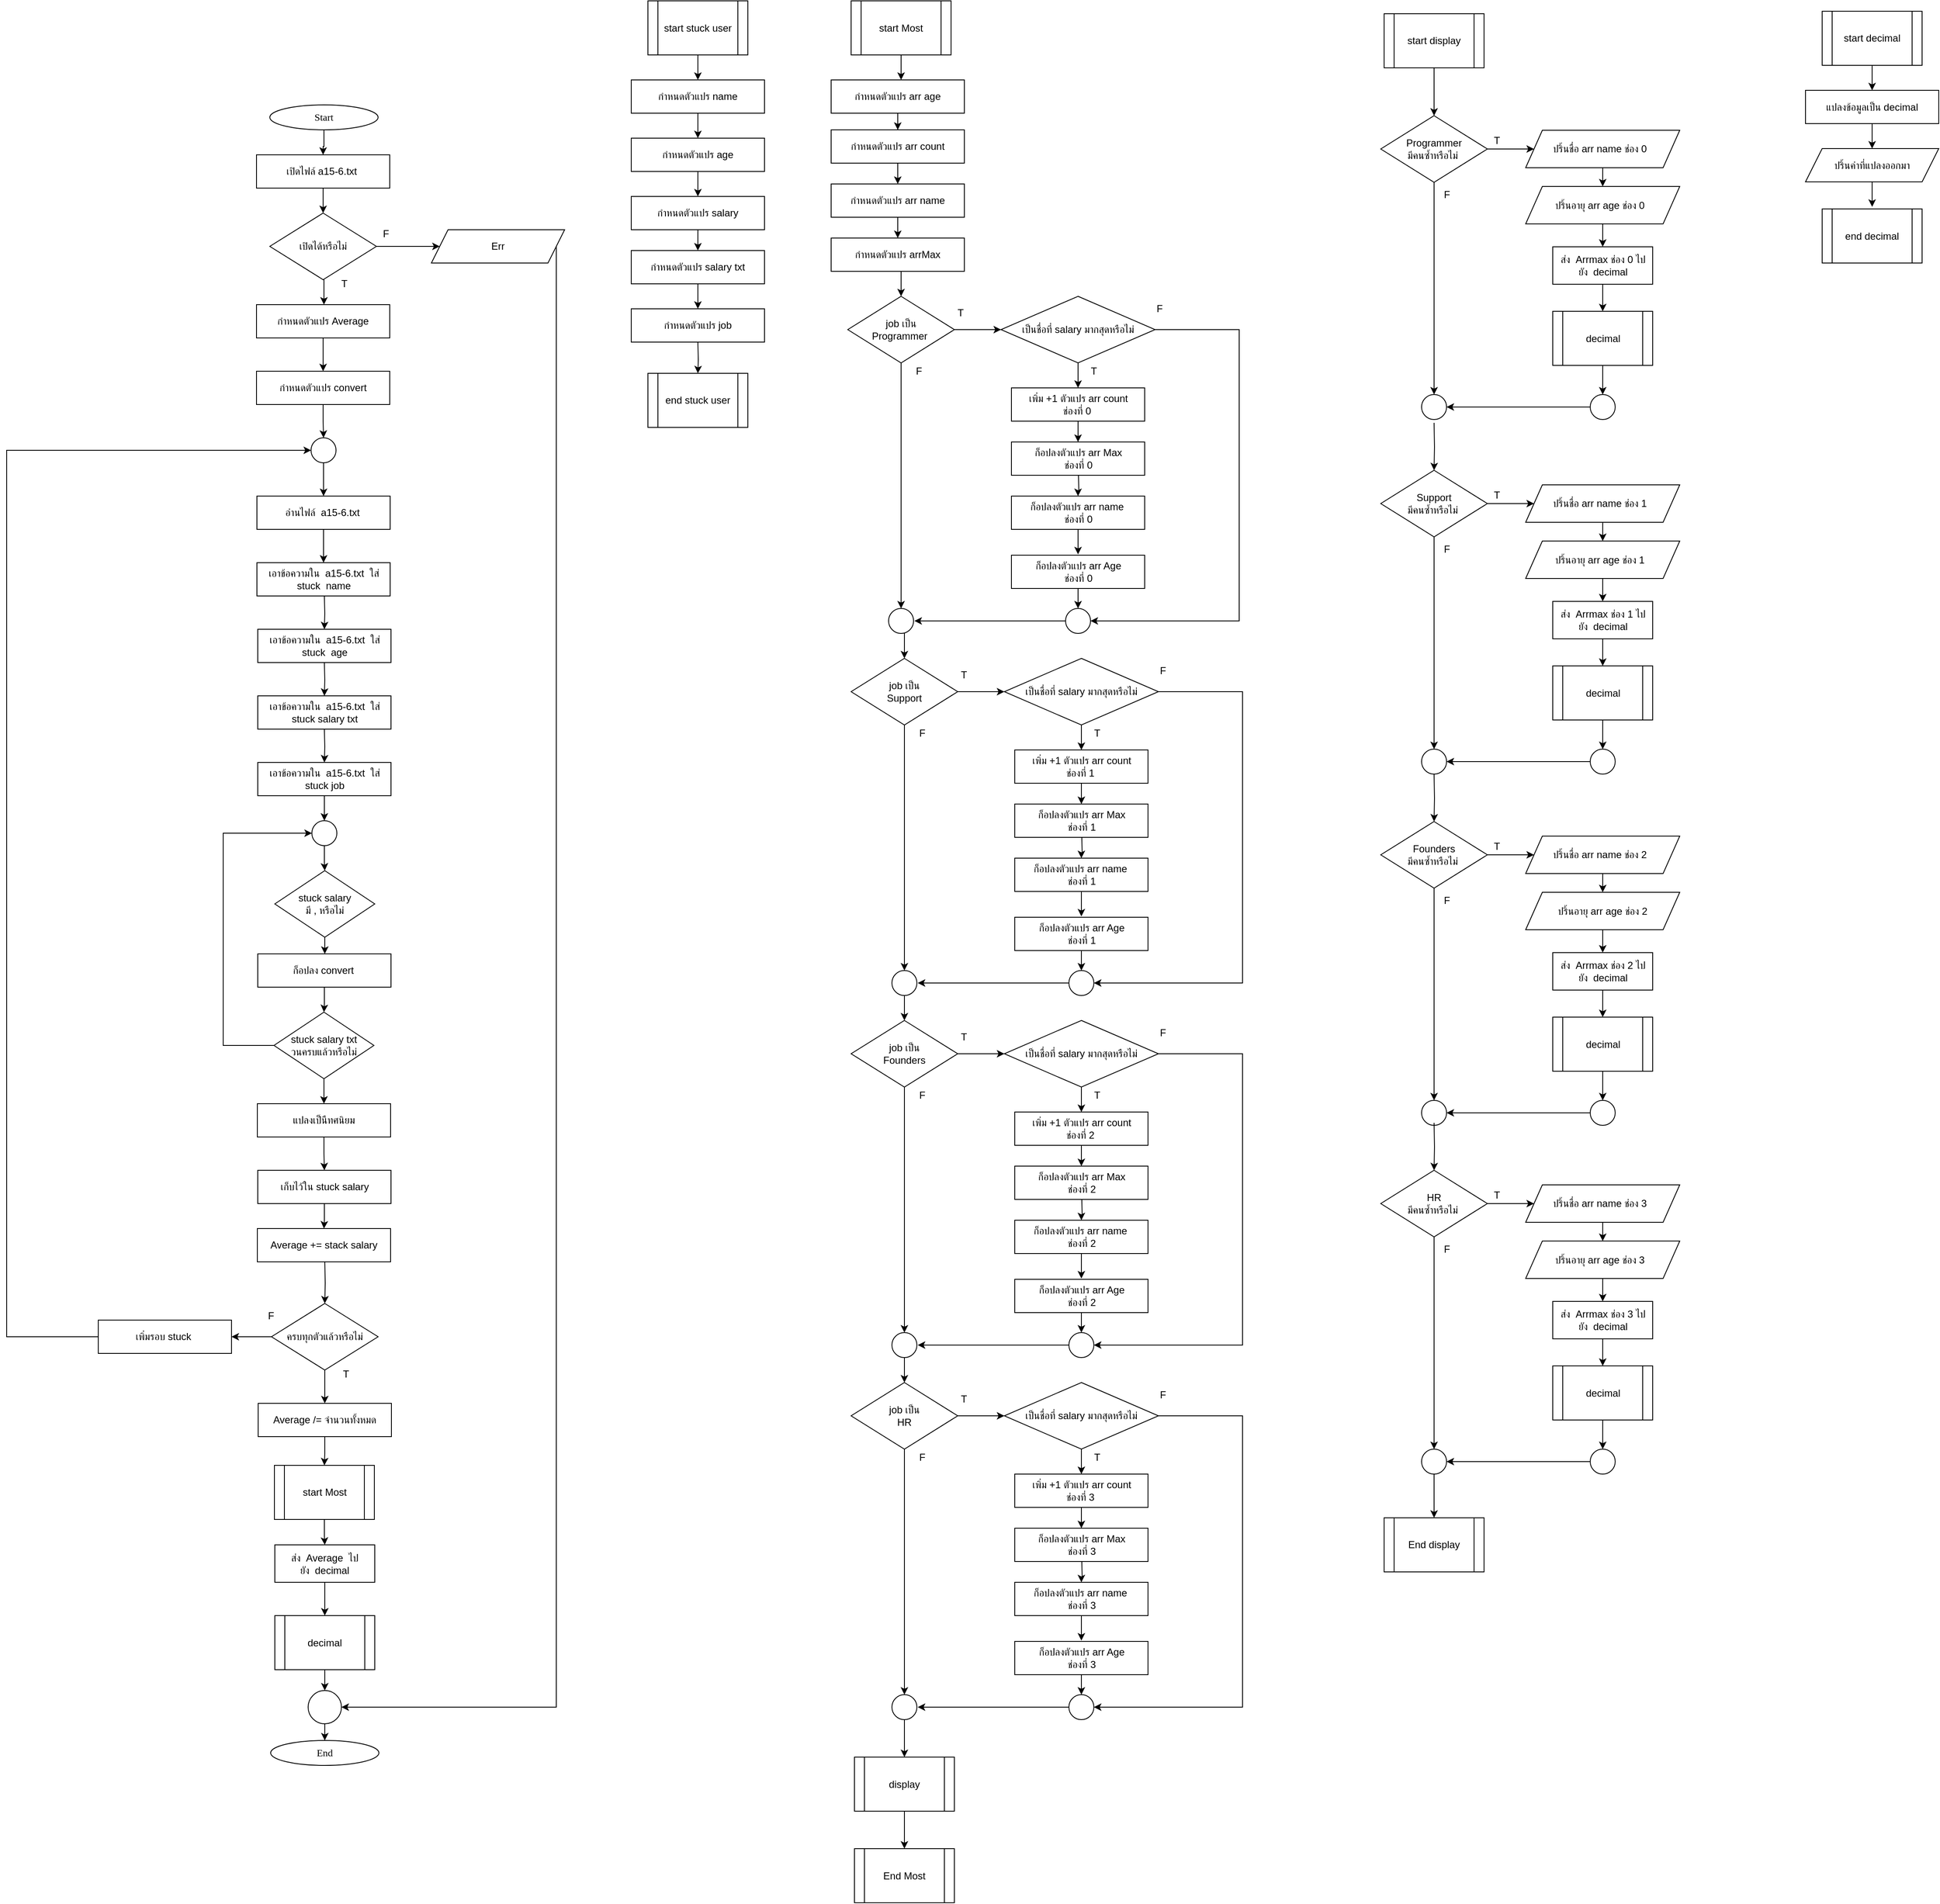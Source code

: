 <mxfile version="25.0.3">
  <diagram name="Page-1" id="CzHkSmQw4757r8ijMxCl">
    <mxGraphModel dx="3860" dy="2760" grid="1" gridSize="10" guides="1" tooltips="1" connect="1" arrows="1" fold="1" page="1" pageScale="1" pageWidth="850" pageHeight="1100" math="0" shadow="0">
      <root>
        <mxCell id="0" />
        <mxCell id="1" parent="0" />
        <mxCell id="h2vQ_P7tqtljcaoDZufB-253" value="" style="edgeStyle=orthogonalEdgeStyle;rounded=0;orthogonalLoop=1;jettySize=auto;html=1;" edge="1" parent="1" source="h2vQ_P7tqtljcaoDZufB-254" target="h2vQ_P7tqtljcaoDZufB-256">
          <mxGeometry relative="1" as="geometry" />
        </mxCell>
        <mxCell id="h2vQ_P7tqtljcaoDZufB-254" value="&lt;font data-font-src=&quot;https://fonts.googleapis.com/css?family=Sarabun&quot; face=&quot;Sarabun&quot;&gt;Start&lt;/font&gt;" style="ellipse;whiteSpace=wrap;html=1;" vertex="1" parent="1">
          <mxGeometry x="-414.0" y="-945" width="130" height="30" as="geometry" />
        </mxCell>
        <mxCell id="h2vQ_P7tqtljcaoDZufB-255" value="" style="edgeStyle=orthogonalEdgeStyle;rounded=0;orthogonalLoop=1;jettySize=auto;html=1;" edge="1" parent="1" source="h2vQ_P7tqtljcaoDZufB-256" target="h2vQ_P7tqtljcaoDZufB-258">
          <mxGeometry relative="1" as="geometry" />
        </mxCell>
        <mxCell id="h2vQ_P7tqtljcaoDZufB-256" value="เปิดไฟล์&amp;nbsp;a15-6.txt&amp;nbsp;&lt;span style=&quot;color: rgba(0, 0, 0, 0); font-family: monospace; font-size: 0px; text-align: start; text-wrap-mode: nowrap;&quot;&gt;%3CmxGraphModel%3E%3Croot%3E%3CmxCell%20id%3D%220%22%2F%3E%3CmxCell%20id%3D%221%22%20parent%3D%220%22%2F%3E%3CmxCell%20id%3D%222%22%20value%3D%22%E0%B8%81%E0%B8%B3%E0%B8%AB%E0%B8%99%E0%B8%94%E0%B8%95%E0%B8%B1%E0%B8%A7%E0%B9%81%E0%B8%9B%E0%B8%A3%20arr%22%20style%3D%22rounded%3D0%3BwhiteSpace%3Dwrap%3Bhtml%3D1%3B%22%20vertex%3D%221%22%20parent%3D%221%22%3E%3CmxGeometry%20x%3D%22-680%22%20y%3D%22-980%22%20width%3D%22160%22%20height%3D%2240%22%20as%3D%22geometry%22%2F%3E%3C%2FmxCell%3E%3C%2Froot%3E%3C%2FmxGraphModel%3E&lt;/span&gt;" style="rounded=0;whiteSpace=wrap;html=1;" vertex="1" parent="1">
          <mxGeometry x="-430" y="-885" width="160" height="40" as="geometry" />
        </mxCell>
        <mxCell id="h2vQ_P7tqtljcaoDZufB-257" value="" style="edgeStyle=orthogonalEdgeStyle;rounded=0;orthogonalLoop=1;jettySize=auto;html=1;" edge="1" parent="1" source="h2vQ_P7tqtljcaoDZufB-258" target="h2vQ_P7tqtljcaoDZufB-262">
          <mxGeometry relative="1" as="geometry" />
        </mxCell>
        <mxCell id="h2vQ_P7tqtljcaoDZufB-258" value="เปิดได้หรือไม่" style="rhombus;whiteSpace=wrap;html=1;" vertex="1" parent="1">
          <mxGeometry x="-414" y="-815" width="128" height="80" as="geometry" />
        </mxCell>
        <mxCell id="h2vQ_P7tqtljcaoDZufB-259" value="" style="edgeStyle=orthogonalEdgeStyle;rounded=0;orthogonalLoop=1;jettySize=auto;html=1;" edge="1" parent="1" source="h2vQ_P7tqtljcaoDZufB-260" target="h2vQ_P7tqtljcaoDZufB-268">
          <mxGeometry relative="1" as="geometry" />
        </mxCell>
        <mxCell id="h2vQ_P7tqtljcaoDZufB-260" value="อ่านไฟล์&amp;nbsp;&amp;nbsp;a15-6.txt&amp;nbsp;" style="rounded=0;whiteSpace=wrap;html=1;" vertex="1" parent="1">
          <mxGeometry x="-429.5" y="-475" width="160" height="40" as="geometry" />
        </mxCell>
        <mxCell id="h2vQ_P7tqtljcaoDZufB-261" style="edgeStyle=orthogonalEdgeStyle;rounded=0;orthogonalLoop=1;jettySize=auto;html=1;entryX=1;entryY=0.5;entryDx=0;entryDy=0;" edge="1" parent="1" source="h2vQ_P7tqtljcaoDZufB-262" target="h2vQ_P7tqtljcaoDZufB-504">
          <mxGeometry relative="1" as="geometry">
            <mxPoint x="-150" y="900" as="targetPoint" />
            <Array as="points">
              <mxPoint x="-70" y="980" />
            </Array>
          </mxGeometry>
        </mxCell>
        <mxCell id="h2vQ_P7tqtljcaoDZufB-262" value="Err" style="rounded=0;whiteSpace=wrap;html=1;shape=parallelogram;perimeter=parallelogramPerimeter;fixedSize=1;" vertex="1" parent="1">
          <mxGeometry x="-220" y="-795" width="160" height="40" as="geometry" />
        </mxCell>
        <mxCell id="h2vQ_P7tqtljcaoDZufB-263" value="" style="edgeStyle=orthogonalEdgeStyle;rounded=0;orthogonalLoop=1;jettySize=auto;html=1;" edge="1" parent="1">
          <mxGeometry relative="1" as="geometry">
            <mxPoint x="-349" y="-735" as="sourcePoint" />
            <mxPoint x="-349" y="-705" as="targetPoint" />
          </mxGeometry>
        </mxCell>
        <mxCell id="h2vQ_P7tqtljcaoDZufB-264" value="T" style="text;html=1;align=center;verticalAlign=middle;resizable=0;points=[];autosize=1;strokeColor=none;fillColor=none;" vertex="1" parent="1">
          <mxGeometry x="-340" y="-745" width="30" height="30" as="geometry" />
        </mxCell>
        <mxCell id="h2vQ_P7tqtljcaoDZufB-265" value="F" style="text;html=1;align=center;verticalAlign=middle;resizable=0;points=[];autosize=1;strokeColor=none;fillColor=none;" vertex="1" parent="1">
          <mxGeometry x="-290" y="-805" width="30" height="30" as="geometry" />
        </mxCell>
        <mxCell id="h2vQ_P7tqtljcaoDZufB-266" value="" style="edgeStyle=orthogonalEdgeStyle;rounded=0;orthogonalLoop=1;jettySize=auto;html=1;" edge="1" parent="1" source="h2vQ_P7tqtljcaoDZufB-267" target="h2vQ_P7tqtljcaoDZufB-260">
          <mxGeometry relative="1" as="geometry" />
        </mxCell>
        <mxCell id="h2vQ_P7tqtljcaoDZufB-267" value="" style="ellipse;whiteSpace=wrap;html=1;aspect=fixed;" vertex="1" parent="1">
          <mxGeometry x="-364.5" y="-545" width="30" height="30" as="geometry" />
        </mxCell>
        <mxCell id="h2vQ_P7tqtljcaoDZufB-268" value="เอาข้อความใน&amp;nbsp;&amp;nbsp;a15-6.txt&amp;nbsp; ใส่ stuck&amp;nbsp; name" style="rounded=0;whiteSpace=wrap;html=1;" vertex="1" parent="1">
          <mxGeometry x="-429.5" y="-395" width="160" height="40" as="geometry" />
        </mxCell>
        <mxCell id="h2vQ_P7tqtljcaoDZufB-269" value="" style="edgeStyle=orthogonalEdgeStyle;rounded=0;orthogonalLoop=1;jettySize=auto;html=1;" edge="1" parent="1" target="h2vQ_P7tqtljcaoDZufB-270">
          <mxGeometry relative="1" as="geometry">
            <mxPoint x="-348.5" y="-355" as="sourcePoint" />
          </mxGeometry>
        </mxCell>
        <mxCell id="h2vQ_P7tqtljcaoDZufB-270" value="เอาข้อความใน&amp;nbsp;&amp;nbsp;a15-6.txt&amp;nbsp; ใส่ stuck&amp;nbsp; age" style="rounded=0;whiteSpace=wrap;html=1;" vertex="1" parent="1">
          <mxGeometry x="-428.5" y="-315" width="160" height="40" as="geometry" />
        </mxCell>
        <mxCell id="h2vQ_P7tqtljcaoDZufB-271" value="" style="edgeStyle=orthogonalEdgeStyle;rounded=0;orthogonalLoop=1;jettySize=auto;html=1;" edge="1" parent="1" target="h2vQ_P7tqtljcaoDZufB-272">
          <mxGeometry relative="1" as="geometry">
            <mxPoint x="-348.5" y="-275" as="sourcePoint" />
          </mxGeometry>
        </mxCell>
        <mxCell id="h2vQ_P7tqtljcaoDZufB-272" value="เอาข้อความใน&amp;nbsp;&amp;nbsp;a15-6.txt&amp;nbsp; ใส่ stuck&amp;nbsp;salary txt" style="rounded=0;whiteSpace=wrap;html=1;" vertex="1" parent="1">
          <mxGeometry x="-428.5" y="-235" width="160" height="40" as="geometry" />
        </mxCell>
        <mxCell id="h2vQ_P7tqtljcaoDZufB-273" value="" style="edgeStyle=orthogonalEdgeStyle;rounded=0;orthogonalLoop=1;jettySize=auto;html=1;" edge="1" parent="1" target="h2vQ_P7tqtljcaoDZufB-275">
          <mxGeometry relative="1" as="geometry">
            <mxPoint x="-348.5" y="-195" as="sourcePoint" />
          </mxGeometry>
        </mxCell>
        <mxCell id="h2vQ_P7tqtljcaoDZufB-274" value="" style="edgeStyle=orthogonalEdgeStyle;rounded=0;orthogonalLoop=1;jettySize=auto;html=1;" edge="1" parent="1" source="h2vQ_P7tqtljcaoDZufB-275" target="h2vQ_P7tqtljcaoDZufB-313">
          <mxGeometry relative="1" as="geometry" />
        </mxCell>
        <mxCell id="h2vQ_P7tqtljcaoDZufB-275" value="เอาข้อความใน&amp;nbsp;&amp;nbsp;a15-6.txt&amp;nbsp; ใส่ stuck&amp;nbsp;job" style="rounded=0;whiteSpace=wrap;html=1;" vertex="1" parent="1">
          <mxGeometry x="-428.5" y="-155" width="160" height="40" as="geometry" />
        </mxCell>
        <mxCell id="h2vQ_P7tqtljcaoDZufB-276" value="" style="edgeStyle=orthogonalEdgeStyle;rounded=0;orthogonalLoop=1;jettySize=auto;html=1;" edge="1" parent="1" source="h2vQ_P7tqtljcaoDZufB-278" target="h2vQ_P7tqtljcaoDZufB-298">
          <mxGeometry relative="1" as="geometry" />
        </mxCell>
        <mxCell id="h2vQ_P7tqtljcaoDZufB-277" style="edgeStyle=orthogonalEdgeStyle;rounded=0;orthogonalLoop=1;jettySize=auto;html=1;entryX=0.5;entryY=0;entryDx=0;entryDy=0;" edge="1" parent="1" source="h2vQ_P7tqtljcaoDZufB-278" target="h2vQ_P7tqtljcaoDZufB-341">
          <mxGeometry relative="1" as="geometry" />
        </mxCell>
        <mxCell id="h2vQ_P7tqtljcaoDZufB-278" value="ครบทุกตัวแล้วหรือไม่" style="rhombus;whiteSpace=wrap;html=1;" vertex="1" parent="1">
          <mxGeometry x="-412" y="495" width="128" height="80" as="geometry" />
        </mxCell>
        <mxCell id="h2vQ_P7tqtljcaoDZufB-279" value="" style="edgeStyle=orthogonalEdgeStyle;rounded=0;orthogonalLoop=1;jettySize=auto;html=1;" edge="1" parent="1" source="h2vQ_P7tqtljcaoDZufB-280" target="h2vQ_P7tqtljcaoDZufB-282">
          <mxGeometry relative="1" as="geometry" />
        </mxCell>
        <mxCell id="h2vQ_P7tqtljcaoDZufB-280" value="start stuck user" style="shape=process;whiteSpace=wrap;html=1;backgroundOutline=1;" vertex="1" parent="1">
          <mxGeometry x="40" y="-1070" width="120" height="65" as="geometry" />
        </mxCell>
        <mxCell id="h2vQ_P7tqtljcaoDZufB-281" value="" style="edgeStyle=orthogonalEdgeStyle;rounded=0;orthogonalLoop=1;jettySize=auto;html=1;" edge="1" parent="1" source="h2vQ_P7tqtljcaoDZufB-282" target="h2vQ_P7tqtljcaoDZufB-284">
          <mxGeometry relative="1" as="geometry" />
        </mxCell>
        <mxCell id="h2vQ_P7tqtljcaoDZufB-282" value="กำหนดตัวแปร name" style="rounded=0;whiteSpace=wrap;html=1;" vertex="1" parent="1">
          <mxGeometry x="20" y="-975" width="160" height="40" as="geometry" />
        </mxCell>
        <mxCell id="h2vQ_P7tqtljcaoDZufB-283" value="" style="edgeStyle=orthogonalEdgeStyle;rounded=0;orthogonalLoop=1;jettySize=auto;html=1;" edge="1" parent="1" source="h2vQ_P7tqtljcaoDZufB-284" target="h2vQ_P7tqtljcaoDZufB-287">
          <mxGeometry relative="1" as="geometry" />
        </mxCell>
        <mxCell id="h2vQ_P7tqtljcaoDZufB-284" value="กำหนดตัวแปร age" style="rounded=0;whiteSpace=wrap;html=1;" vertex="1" parent="1">
          <mxGeometry x="20" y="-905" width="160" height="40" as="geometry" />
        </mxCell>
        <mxCell id="h2vQ_P7tqtljcaoDZufB-285" value="" style="edgeStyle=orthogonalEdgeStyle;rounded=0;orthogonalLoop=1;jettySize=auto;html=1;" edge="1" parent="1" target="h2vQ_P7tqtljcaoDZufB-288">
          <mxGeometry relative="1" as="geometry">
            <mxPoint x="99.966" y="-660" as="sourcePoint" />
          </mxGeometry>
        </mxCell>
        <mxCell id="h2vQ_P7tqtljcaoDZufB-286" value="" style="edgeStyle=orthogonalEdgeStyle;rounded=0;orthogonalLoop=1;jettySize=auto;html=1;" edge="1" parent="1" source="h2vQ_P7tqtljcaoDZufB-287" target="h2vQ_P7tqtljcaoDZufB-302">
          <mxGeometry relative="1" as="geometry" />
        </mxCell>
        <mxCell id="h2vQ_P7tqtljcaoDZufB-287" value="กำหนดตัวแปร salary" style="rounded=0;whiteSpace=wrap;html=1;" vertex="1" parent="1">
          <mxGeometry x="20" y="-835" width="160" height="40" as="geometry" />
        </mxCell>
        <mxCell id="h2vQ_P7tqtljcaoDZufB-288" value="end stuck user" style="shape=process;whiteSpace=wrap;html=1;backgroundOutline=1;" vertex="1" parent="1">
          <mxGeometry x="40" y="-622.5" width="120" height="65" as="geometry" />
        </mxCell>
        <mxCell id="h2vQ_P7tqtljcaoDZufB-289" value="กำหนดตัวแปร job" style="rounded=0;whiteSpace=wrap;html=1;" vertex="1" parent="1">
          <mxGeometry x="20" y="-700" width="160" height="40" as="geometry" />
        </mxCell>
        <mxCell id="h2vQ_P7tqtljcaoDZufB-290" value="" style="edgeStyle=orthogonalEdgeStyle;rounded=0;orthogonalLoop=1;jettySize=auto;html=1;" edge="1" parent="1">
          <mxGeometry relative="1" as="geometry">
            <mxPoint x="344.0" y="-715" as="targetPoint" />
            <mxPoint x="344" y="-745" as="sourcePoint" />
          </mxGeometry>
        </mxCell>
        <mxCell id="h2vQ_P7tqtljcaoDZufB-291" value="" style="edgeStyle=orthogonalEdgeStyle;rounded=0;orthogonalLoop=1;jettySize=auto;html=1;" edge="1" parent="1" source="h2vQ_P7tqtljcaoDZufB-292">
          <mxGeometry relative="1" as="geometry">
            <mxPoint x="344.034" y="-975" as="targetPoint" />
          </mxGeometry>
        </mxCell>
        <mxCell id="h2vQ_P7tqtljcaoDZufB-292" value="start Most" style="shape=process;whiteSpace=wrap;html=1;backgroundOutline=1;" vertex="1" parent="1">
          <mxGeometry x="284" y="-1070" width="120" height="65" as="geometry" />
        </mxCell>
        <mxCell id="h2vQ_P7tqtljcaoDZufB-293" value="" style="edgeStyle=orthogonalEdgeStyle;rounded=0;orthogonalLoop=1;jettySize=auto;html=1;" edge="1" parent="1" source="h2vQ_P7tqtljcaoDZufB-294" target="h2vQ_P7tqtljcaoDZufB-304">
          <mxGeometry relative="1" as="geometry" />
        </mxCell>
        <mxCell id="h2vQ_P7tqtljcaoDZufB-294" value="กำหนดตัวแปร&amp;nbsp;Average" style="rounded=0;whiteSpace=wrap;html=1;" vertex="1" parent="1">
          <mxGeometry x="-430" y="-705" width="160" height="40" as="geometry" />
        </mxCell>
        <mxCell id="h2vQ_P7tqtljcaoDZufB-295" value="" style="edgeStyle=orthogonalEdgeStyle;rounded=0;orthogonalLoop=1;jettySize=auto;html=1;" edge="1" parent="1" target="h2vQ_P7tqtljcaoDZufB-278">
          <mxGeometry relative="1" as="geometry">
            <mxPoint x="-348" y="445" as="sourcePoint" />
          </mxGeometry>
        </mxCell>
        <mxCell id="h2vQ_P7tqtljcaoDZufB-296" value="Average += stack salary" style="rounded=0;whiteSpace=wrap;html=1;" vertex="1" parent="1">
          <mxGeometry x="-429" y="405" width="160" height="40" as="geometry" />
        </mxCell>
        <mxCell id="h2vQ_P7tqtljcaoDZufB-297" style="edgeStyle=orthogonalEdgeStyle;rounded=0;orthogonalLoop=1;jettySize=auto;html=1;entryX=0;entryY=0.5;entryDx=0;entryDy=0;" edge="1" parent="1" source="h2vQ_P7tqtljcaoDZufB-298" target="h2vQ_P7tqtljcaoDZufB-267">
          <mxGeometry relative="1" as="geometry">
            <Array as="points">
              <mxPoint x="-730" y="535" />
              <mxPoint x="-730" y="-530" />
            </Array>
          </mxGeometry>
        </mxCell>
        <mxCell id="h2vQ_P7tqtljcaoDZufB-298" value="เพิ่มรอบ stuck&amp;nbsp;" style="rounded=0;whiteSpace=wrap;html=1;" vertex="1" parent="1">
          <mxGeometry x="-620" y="515" width="160" height="40" as="geometry" />
        </mxCell>
        <mxCell id="h2vQ_P7tqtljcaoDZufB-299" value="T" style="text;html=1;align=center;verticalAlign=middle;resizable=0;points=[];autosize=1;strokeColor=none;fillColor=none;" vertex="1" parent="1">
          <mxGeometry x="-338" y="565" width="30" height="30" as="geometry" />
        </mxCell>
        <mxCell id="h2vQ_P7tqtljcaoDZufB-300" value="F" style="text;html=1;align=center;verticalAlign=middle;resizable=0;points=[];autosize=1;strokeColor=none;fillColor=none;" vertex="1" parent="1">
          <mxGeometry x="-428" y="495" width="30" height="30" as="geometry" />
        </mxCell>
        <mxCell id="h2vQ_P7tqtljcaoDZufB-301" value="" style="edgeStyle=orthogonalEdgeStyle;rounded=0;orthogonalLoop=1;jettySize=auto;html=1;" edge="1" parent="1" source="h2vQ_P7tqtljcaoDZufB-302" target="h2vQ_P7tqtljcaoDZufB-289">
          <mxGeometry relative="1" as="geometry" />
        </mxCell>
        <mxCell id="h2vQ_P7tqtljcaoDZufB-302" value="กำหนดตัวแปร salary txt" style="rounded=0;whiteSpace=wrap;html=1;" vertex="1" parent="1">
          <mxGeometry x="20" y="-770" width="160" height="40" as="geometry" />
        </mxCell>
        <mxCell id="h2vQ_P7tqtljcaoDZufB-303" value="" style="edgeStyle=orthogonalEdgeStyle;rounded=0;orthogonalLoop=1;jettySize=auto;html=1;" edge="1" parent="1" source="h2vQ_P7tqtljcaoDZufB-304" target="h2vQ_P7tqtljcaoDZufB-267">
          <mxGeometry relative="1" as="geometry" />
        </mxCell>
        <mxCell id="h2vQ_P7tqtljcaoDZufB-304" value="กำหนดตัวแปร&amp;nbsp;convert" style="rounded=0;whiteSpace=wrap;html=1;" vertex="1" parent="1">
          <mxGeometry x="-430" y="-625" width="160" height="40" as="geometry" />
        </mxCell>
        <mxCell id="h2vQ_P7tqtljcaoDZufB-305" style="edgeStyle=orthogonalEdgeStyle;rounded=0;orthogonalLoop=1;jettySize=auto;html=1;entryX=0;entryY=0.5;entryDx=0;entryDy=0;" edge="1" parent="1" source="h2vQ_P7tqtljcaoDZufB-307" target="h2vQ_P7tqtljcaoDZufB-313">
          <mxGeometry relative="1" as="geometry">
            <Array as="points">
              <mxPoint x="-470" y="185" />
              <mxPoint x="-470" y="-70" />
            </Array>
          </mxGeometry>
        </mxCell>
        <mxCell id="h2vQ_P7tqtljcaoDZufB-306" value="" style="edgeStyle=orthogonalEdgeStyle;rounded=0;orthogonalLoop=1;jettySize=auto;html=1;" edge="1" parent="1" source="h2vQ_P7tqtljcaoDZufB-307" target="h2vQ_P7tqtljcaoDZufB-315">
          <mxGeometry relative="1" as="geometry" />
        </mxCell>
        <mxCell id="h2vQ_P7tqtljcaoDZufB-307" value="stuck&amp;nbsp;salary txt&lt;div&gt;วนครบแล้วหรือไม่&lt;/div&gt;" style="rhombus;whiteSpace=wrap;html=1;" vertex="1" parent="1">
          <mxGeometry x="-409" y="145" width="120" height="80" as="geometry" />
        </mxCell>
        <mxCell id="h2vQ_P7tqtljcaoDZufB-308" value="" style="edgeStyle=orthogonalEdgeStyle;rounded=0;orthogonalLoop=1;jettySize=auto;html=1;" edge="1" parent="1" source="h2vQ_P7tqtljcaoDZufB-309" target="h2vQ_P7tqtljcaoDZufB-311">
          <mxGeometry relative="1" as="geometry" />
        </mxCell>
        <mxCell id="h2vQ_P7tqtljcaoDZufB-309" value="stuck&amp;nbsp;salary&lt;div&gt;มี , หรือไม่&lt;/div&gt;" style="rhombus;whiteSpace=wrap;html=1;" vertex="1" parent="1">
          <mxGeometry x="-408" y="-25" width="120" height="80" as="geometry" />
        </mxCell>
        <mxCell id="h2vQ_P7tqtljcaoDZufB-310" value="" style="edgeStyle=orthogonalEdgeStyle;rounded=0;orthogonalLoop=1;jettySize=auto;html=1;" edge="1" parent="1" source="h2vQ_P7tqtljcaoDZufB-311" target="h2vQ_P7tqtljcaoDZufB-307">
          <mxGeometry relative="1" as="geometry" />
        </mxCell>
        <mxCell id="h2vQ_P7tqtljcaoDZufB-311" value="ก็อปลง convert&amp;nbsp;" style="rounded=0;whiteSpace=wrap;html=1;" vertex="1" parent="1">
          <mxGeometry x="-428.5" y="75" width="160" height="40" as="geometry" />
        </mxCell>
        <mxCell id="h2vQ_P7tqtljcaoDZufB-312" value="" style="edgeStyle=orthogonalEdgeStyle;rounded=0;orthogonalLoop=1;jettySize=auto;html=1;" edge="1" parent="1" source="h2vQ_P7tqtljcaoDZufB-313" target="h2vQ_P7tqtljcaoDZufB-309">
          <mxGeometry relative="1" as="geometry" />
        </mxCell>
        <mxCell id="h2vQ_P7tqtljcaoDZufB-313" value="" style="ellipse;whiteSpace=wrap;html=1;aspect=fixed;" vertex="1" parent="1">
          <mxGeometry x="-363.5" y="-85" width="30" height="30" as="geometry" />
        </mxCell>
        <mxCell id="h2vQ_P7tqtljcaoDZufB-314" value="" style="edgeStyle=orthogonalEdgeStyle;rounded=0;orthogonalLoop=1;jettySize=auto;html=1;" edge="1" parent="1" source="h2vQ_P7tqtljcaoDZufB-315" target="h2vQ_P7tqtljcaoDZufB-317">
          <mxGeometry relative="1" as="geometry" />
        </mxCell>
        <mxCell id="h2vQ_P7tqtljcaoDZufB-315" value="แปลงเป็นืทศนิยม" style="rounded=0;whiteSpace=wrap;html=1;" vertex="1" parent="1">
          <mxGeometry x="-429" y="255" width="160" height="40" as="geometry" />
        </mxCell>
        <mxCell id="h2vQ_P7tqtljcaoDZufB-316" value="" style="edgeStyle=orthogonalEdgeStyle;rounded=0;orthogonalLoop=1;jettySize=auto;html=1;" edge="1" parent="1" source="h2vQ_P7tqtljcaoDZufB-317" target="h2vQ_P7tqtljcaoDZufB-296">
          <mxGeometry relative="1" as="geometry" />
        </mxCell>
        <mxCell id="h2vQ_P7tqtljcaoDZufB-317" value="เก็บไว้ใน stuck salary" style="rounded=0;whiteSpace=wrap;html=1;" vertex="1" parent="1">
          <mxGeometry x="-428.5" y="335" width="160" height="40" as="geometry" />
        </mxCell>
        <mxCell id="h2vQ_P7tqtljcaoDZufB-318" value="" style="edgeStyle=orthogonalEdgeStyle;rounded=0;orthogonalLoop=1;jettySize=auto;html=1;" edge="1" parent="1" source="h2vQ_P7tqtljcaoDZufB-320">
          <mxGeometry relative="1" as="geometry">
            <mxPoint x="464" y="-675" as="targetPoint" />
          </mxGeometry>
        </mxCell>
        <mxCell id="h2vQ_P7tqtljcaoDZufB-319" style="edgeStyle=orthogonalEdgeStyle;rounded=0;orthogonalLoop=1;jettySize=auto;html=1;entryX=0.5;entryY=0;entryDx=0;entryDy=0;" edge="1" parent="1" source="h2vQ_P7tqtljcaoDZufB-320" target="h2vQ_P7tqtljcaoDZufB-359">
          <mxGeometry relative="1" as="geometry">
            <mxPoint x="344" y="-405" as="targetPoint" />
          </mxGeometry>
        </mxCell>
        <mxCell id="h2vQ_P7tqtljcaoDZufB-320" value="job เป็น&lt;div&gt;Programmer&amp;nbsp;&lt;/div&gt;" style="rhombus;whiteSpace=wrap;html=1;" vertex="1" parent="1">
          <mxGeometry x="280" y="-715" width="128" height="80" as="geometry" />
        </mxCell>
        <mxCell id="h2vQ_P7tqtljcaoDZufB-321" value="" style="edgeStyle=orthogonalEdgeStyle;rounded=0;orthogonalLoop=1;jettySize=auto;html=1;" edge="1" parent="1" source="h2vQ_P7tqtljcaoDZufB-323" target="h2vQ_P7tqtljcaoDZufB-327">
          <mxGeometry relative="1" as="geometry" />
        </mxCell>
        <mxCell id="h2vQ_P7tqtljcaoDZufB-322" style="edgeStyle=orthogonalEdgeStyle;rounded=0;orthogonalLoop=1;jettySize=auto;html=1;entryX=1;entryY=0.5;entryDx=0;entryDy=0;" edge="1" parent="1" source="h2vQ_P7tqtljcaoDZufB-323" target="h2vQ_P7tqtljcaoDZufB-358">
          <mxGeometry relative="1" as="geometry">
            <Array as="points">
              <mxPoint x="750" y="-675" />
              <mxPoint x="750" y="-325" />
            </Array>
          </mxGeometry>
        </mxCell>
        <mxCell id="h2vQ_P7tqtljcaoDZufB-323" value="เป็นชื่อที่ salary มากสุดหรือไม่" style="rhombus;whiteSpace=wrap;html=1;" vertex="1" parent="1">
          <mxGeometry x="464" y="-715" width="185" height="80" as="geometry" />
        </mxCell>
        <mxCell id="h2vQ_P7tqtljcaoDZufB-324" value="" style="edgeStyle=orthogonalEdgeStyle;rounded=0;orthogonalLoop=1;jettySize=auto;html=1;" edge="1" parent="1" source="h2vQ_P7tqtljcaoDZufB-325" target="h2vQ_P7tqtljcaoDZufB-329">
          <mxGeometry relative="1" as="geometry" />
        </mxCell>
        <mxCell id="h2vQ_P7tqtljcaoDZufB-325" value="กำหนดตัวแปร arr name" style="rounded=0;whiteSpace=wrap;html=1;" vertex="1" parent="1">
          <mxGeometry x="260" y="-850" width="160" height="40" as="geometry" />
        </mxCell>
        <mxCell id="h2vQ_P7tqtljcaoDZufB-326" value="" style="edgeStyle=orthogonalEdgeStyle;rounded=0;orthogonalLoop=1;jettySize=auto;html=1;" edge="1" parent="1" source="h2vQ_P7tqtljcaoDZufB-327" target="h2vQ_P7tqtljcaoDZufB-328">
          <mxGeometry relative="1" as="geometry" />
        </mxCell>
        <mxCell id="h2vQ_P7tqtljcaoDZufB-327" value="เพิ่ม +1 ตัวแปร arr count&lt;div&gt;ช่องที่ 0&amp;nbsp;&lt;/div&gt;" style="rounded=0;whiteSpace=wrap;html=1;" vertex="1" parent="1">
          <mxGeometry x="476.5" y="-605" width="160" height="40" as="geometry" />
        </mxCell>
        <mxCell id="h2vQ_P7tqtljcaoDZufB-328" value="ก็อปลงตัวแปร arr Max&lt;div&gt;ช่องที่ 0&lt;/div&gt;" style="rounded=0;whiteSpace=wrap;html=1;" vertex="1" parent="1">
          <mxGeometry x="476.5" y="-540" width="160" height="40" as="geometry" />
        </mxCell>
        <mxCell id="h2vQ_P7tqtljcaoDZufB-329" value="กำหนดตัวแปร arrMax" style="rounded=0;whiteSpace=wrap;html=1;" vertex="1" parent="1">
          <mxGeometry x="260" y="-785" width="160" height="40" as="geometry" />
        </mxCell>
        <mxCell id="h2vQ_P7tqtljcaoDZufB-330" value="" style="edgeStyle=orthogonalEdgeStyle;rounded=0;orthogonalLoop=1;jettySize=auto;html=1;" edge="1" parent="1" source="h2vQ_P7tqtljcaoDZufB-331">
          <mxGeometry relative="1" as="geometry">
            <mxPoint x="340" y="-850" as="targetPoint" />
          </mxGeometry>
        </mxCell>
        <mxCell id="h2vQ_P7tqtljcaoDZufB-331" value="กำหนดตัวแปร arr count" style="rounded=0;whiteSpace=wrap;html=1;" vertex="1" parent="1">
          <mxGeometry x="260" y="-915" width="160" height="40" as="geometry" />
        </mxCell>
        <mxCell id="h2vQ_P7tqtljcaoDZufB-332" value="" style="edgeStyle=orthogonalEdgeStyle;rounded=0;orthogonalLoop=1;jettySize=auto;html=1;" edge="1" parent="1" target="h2vQ_P7tqtljcaoDZufB-334">
          <mxGeometry relative="1" as="geometry">
            <mxPoint x="557" y="-500" as="sourcePoint" />
          </mxGeometry>
        </mxCell>
        <mxCell id="h2vQ_P7tqtljcaoDZufB-333" value="" style="edgeStyle=orthogonalEdgeStyle;rounded=0;orthogonalLoop=1;jettySize=auto;html=1;" edge="1" parent="1" source="h2vQ_P7tqtljcaoDZufB-334">
          <mxGeometry relative="1" as="geometry">
            <mxPoint x="556.5" y="-405" as="targetPoint" />
          </mxGeometry>
        </mxCell>
        <mxCell id="h2vQ_P7tqtljcaoDZufB-334" value="ก็อปลงตัวแปร arr name&amp;nbsp;&lt;div&gt;ช่องที่ 0&lt;/div&gt;" style="rounded=0;whiteSpace=wrap;html=1;" vertex="1" parent="1">
          <mxGeometry x="476.5" y="-475" width="160" height="40" as="geometry" />
        </mxCell>
        <mxCell id="h2vQ_P7tqtljcaoDZufB-335" value="F" style="text;html=1;align=center;verticalAlign=middle;resizable=0;points=[];autosize=1;strokeColor=none;fillColor=none;" vertex="1" parent="1">
          <mxGeometry x="639" y="-715" width="30" height="30" as="geometry" />
        </mxCell>
        <mxCell id="h2vQ_P7tqtljcaoDZufB-336" value="T" style="text;html=1;align=center;verticalAlign=middle;resizable=0;points=[];autosize=1;strokeColor=none;fillColor=none;" vertex="1" parent="1">
          <mxGeometry x="560" y="-640" width="30" height="30" as="geometry" />
        </mxCell>
        <mxCell id="h2vQ_P7tqtljcaoDZufB-337" value="T" style="text;html=1;align=center;verticalAlign=middle;resizable=0;points=[];autosize=1;strokeColor=none;fillColor=none;" vertex="1" parent="1">
          <mxGeometry x="400" y="-710" width="30" height="30" as="geometry" />
        </mxCell>
        <mxCell id="h2vQ_P7tqtljcaoDZufB-338" value="F" style="text;html=1;align=center;verticalAlign=middle;resizable=0;points=[];autosize=1;strokeColor=none;fillColor=none;" vertex="1" parent="1">
          <mxGeometry x="350" y="-640" width="30" height="30" as="geometry" />
        </mxCell>
        <mxCell id="h2vQ_P7tqtljcaoDZufB-339" value="End&amp;nbsp;Most" style="shape=process;whiteSpace=wrap;html=1;backgroundOutline=1;" vertex="1" parent="1">
          <mxGeometry x="288" y="1150" width="120" height="65" as="geometry" />
        </mxCell>
        <mxCell id="h2vQ_P7tqtljcaoDZufB-340" value="" style="edgeStyle=orthogonalEdgeStyle;rounded=0;orthogonalLoop=1;jettySize=auto;html=1;" edge="1" parent="1" source="h2vQ_P7tqtljcaoDZufB-341" target="h2vQ_P7tqtljcaoDZufB-343">
          <mxGeometry relative="1" as="geometry" />
        </mxCell>
        <mxCell id="h2vQ_P7tqtljcaoDZufB-341" value="Average /= จำนวนทั้งหมด" style="rounded=0;whiteSpace=wrap;html=1;" vertex="1" parent="1">
          <mxGeometry x="-428" y="615" width="160" height="40" as="geometry" />
        </mxCell>
        <mxCell id="h2vQ_P7tqtljcaoDZufB-342" value="" style="edgeStyle=orthogonalEdgeStyle;rounded=0;orthogonalLoop=1;jettySize=auto;html=1;" edge="1" parent="1" source="h2vQ_P7tqtljcaoDZufB-343" target="h2vQ_P7tqtljcaoDZufB-492">
          <mxGeometry relative="1" as="geometry" />
        </mxCell>
        <mxCell id="h2vQ_P7tqtljcaoDZufB-343" value="start Most" style="shape=process;whiteSpace=wrap;html=1;backgroundOutline=1;" vertex="1" parent="1">
          <mxGeometry x="-408.5" y="689.5" width="120" height="65" as="geometry" />
        </mxCell>
        <mxCell id="h2vQ_P7tqtljcaoDZufB-344" value="" style="edgeStyle=orthogonalEdgeStyle;rounded=0;orthogonalLoop=1;jettySize=auto;html=1;" edge="1" parent="1" source="h2vQ_P7tqtljcaoDZufB-345" target="h2vQ_P7tqtljcaoDZufB-352">
          <mxGeometry relative="1" as="geometry" />
        </mxCell>
        <mxCell id="h2vQ_P7tqtljcaoDZufB-345" value="start display" style="shape=process;whiteSpace=wrap;html=1;backgroundOutline=1;" vertex="1" parent="1">
          <mxGeometry x="924" y="-1054.5" width="120" height="65" as="geometry" />
        </mxCell>
        <mxCell id="h2vQ_P7tqtljcaoDZufB-346" value="" style="edgeStyle=orthogonalEdgeStyle;rounded=0;orthogonalLoop=1;jettySize=auto;html=1;" edge="1" parent="1" source="h2vQ_P7tqtljcaoDZufB-347" target="h2vQ_P7tqtljcaoDZufB-432">
          <mxGeometry relative="1" as="geometry" />
        </mxCell>
        <mxCell id="h2vQ_P7tqtljcaoDZufB-347" value="decimal" style="shape=process;whiteSpace=wrap;html=1;backgroundOutline=1;" vertex="1" parent="1">
          <mxGeometry x="1126.5" y="-697" width="120" height="65" as="geometry" />
        </mxCell>
        <mxCell id="h2vQ_P7tqtljcaoDZufB-348" value="" style="edgeStyle=orthogonalEdgeStyle;rounded=0;orthogonalLoop=1;jettySize=auto;html=1;" edge="1" parent="1" source="h2vQ_P7tqtljcaoDZufB-349" target="h2vQ_P7tqtljcaoDZufB-428">
          <mxGeometry relative="1" as="geometry" />
        </mxCell>
        <mxCell id="h2vQ_P7tqtljcaoDZufB-349" value="ปริ้นชื่อ arr name ช่อง 0&amp;nbsp;&amp;nbsp;" style="shape=parallelogram;perimeter=parallelogramPerimeter;whiteSpace=wrap;html=1;fixedSize=1;" vertex="1" parent="1">
          <mxGeometry x="1094" y="-914.5" width="185" height="45" as="geometry" />
        </mxCell>
        <mxCell id="h2vQ_P7tqtljcaoDZufB-350" value="" style="edgeStyle=orthogonalEdgeStyle;rounded=0;orthogonalLoop=1;jettySize=auto;html=1;" edge="1" parent="1" source="h2vQ_P7tqtljcaoDZufB-352" target="h2vQ_P7tqtljcaoDZufB-349">
          <mxGeometry relative="1" as="geometry" />
        </mxCell>
        <mxCell id="h2vQ_P7tqtljcaoDZufB-351" style="edgeStyle=orthogonalEdgeStyle;rounded=0;orthogonalLoop=1;jettySize=auto;html=1;entryX=0.5;entryY=0;entryDx=0;entryDy=0;" edge="1" parent="1" source="h2vQ_P7tqtljcaoDZufB-352" target="h2vQ_P7tqtljcaoDZufB-433">
          <mxGeometry relative="1" as="geometry" />
        </mxCell>
        <mxCell id="h2vQ_P7tqtljcaoDZufB-352" value="&lt;div&gt;Programmer&lt;/div&gt;&lt;div&gt;มีคนซ้ำหรือไม่&amp;nbsp;&lt;/div&gt;" style="rhombus;whiteSpace=wrap;html=1;" vertex="1" parent="1">
          <mxGeometry x="920" y="-932" width="128" height="80" as="geometry" />
        </mxCell>
        <mxCell id="h2vQ_P7tqtljcaoDZufB-353" value="" style="edgeStyle=orthogonalEdgeStyle;rounded=0;orthogonalLoop=1;jettySize=auto;html=1;" edge="1" parent="1" source="h2vQ_P7tqtljcaoDZufB-354" target="h2vQ_P7tqtljcaoDZufB-358">
          <mxGeometry relative="1" as="geometry" />
        </mxCell>
        <mxCell id="h2vQ_P7tqtljcaoDZufB-354" value="ก็อปลงตัวแปร arr Age&lt;div&gt;ช่องที่ 0&lt;/div&gt;" style="rounded=0;whiteSpace=wrap;html=1;" vertex="1" parent="1">
          <mxGeometry x="476.5" y="-404" width="160" height="40" as="geometry" />
        </mxCell>
        <mxCell id="h2vQ_P7tqtljcaoDZufB-355" value="" style="edgeStyle=orthogonalEdgeStyle;rounded=0;orthogonalLoop=1;jettySize=auto;html=1;" edge="1" parent="1" source="h2vQ_P7tqtljcaoDZufB-356" target="h2vQ_P7tqtljcaoDZufB-331">
          <mxGeometry relative="1" as="geometry" />
        </mxCell>
        <mxCell id="h2vQ_P7tqtljcaoDZufB-356" value="กำหนดตัวแปร arr age" style="rounded=0;whiteSpace=wrap;html=1;" vertex="1" parent="1">
          <mxGeometry x="260" y="-975" width="160" height="40" as="geometry" />
        </mxCell>
        <mxCell id="h2vQ_P7tqtljcaoDZufB-357" style="edgeStyle=orthogonalEdgeStyle;rounded=0;orthogonalLoop=1;jettySize=auto;html=1;" edge="1" parent="1" source="h2vQ_P7tqtljcaoDZufB-358">
          <mxGeometry relative="1" as="geometry">
            <mxPoint x="360" y="-325" as="targetPoint" />
          </mxGeometry>
        </mxCell>
        <mxCell id="h2vQ_P7tqtljcaoDZufB-358" value="" style="ellipse;whiteSpace=wrap;html=1;aspect=fixed;" vertex="1" parent="1">
          <mxGeometry x="541.5" y="-340" width="30" height="30" as="geometry" />
        </mxCell>
        <mxCell id="h2vQ_P7tqtljcaoDZufB-359" value="" style="ellipse;whiteSpace=wrap;html=1;aspect=fixed;" vertex="1" parent="1">
          <mxGeometry x="329" y="-340" width="30" height="30" as="geometry" />
        </mxCell>
        <mxCell id="h2vQ_P7tqtljcaoDZufB-360" value="" style="edgeStyle=orthogonalEdgeStyle;rounded=0;orthogonalLoop=1;jettySize=auto;html=1;" edge="1" parent="1">
          <mxGeometry relative="1" as="geometry">
            <mxPoint x="348.0" y="-280" as="targetPoint" />
            <mxPoint x="348" y="-310" as="sourcePoint" />
          </mxGeometry>
        </mxCell>
        <mxCell id="h2vQ_P7tqtljcaoDZufB-361" value="" style="edgeStyle=orthogonalEdgeStyle;rounded=0;orthogonalLoop=1;jettySize=auto;html=1;" edge="1" parent="1" source="h2vQ_P7tqtljcaoDZufB-363">
          <mxGeometry relative="1" as="geometry">
            <mxPoint x="468" y="-240" as="targetPoint" />
          </mxGeometry>
        </mxCell>
        <mxCell id="h2vQ_P7tqtljcaoDZufB-362" style="edgeStyle=orthogonalEdgeStyle;rounded=0;orthogonalLoop=1;jettySize=auto;html=1;entryX=0.5;entryY=0;entryDx=0;entryDy=0;" edge="1" parent="1" source="h2vQ_P7tqtljcaoDZufB-363" target="h2vQ_P7tqtljcaoDZufB-381">
          <mxGeometry relative="1" as="geometry">
            <mxPoint x="348" y="30" as="targetPoint" />
          </mxGeometry>
        </mxCell>
        <mxCell id="h2vQ_P7tqtljcaoDZufB-363" value="job เป็น&lt;div&gt;Support&lt;/div&gt;" style="rhombus;whiteSpace=wrap;html=1;" vertex="1" parent="1">
          <mxGeometry x="284" y="-280" width="128" height="80" as="geometry" />
        </mxCell>
        <mxCell id="h2vQ_P7tqtljcaoDZufB-364" value="" style="edgeStyle=orthogonalEdgeStyle;rounded=0;orthogonalLoop=1;jettySize=auto;html=1;" edge="1" parent="1" source="h2vQ_P7tqtljcaoDZufB-366" target="h2vQ_P7tqtljcaoDZufB-368">
          <mxGeometry relative="1" as="geometry" />
        </mxCell>
        <mxCell id="h2vQ_P7tqtljcaoDZufB-365" style="edgeStyle=orthogonalEdgeStyle;rounded=0;orthogonalLoop=1;jettySize=auto;html=1;entryX=1;entryY=0.5;entryDx=0;entryDy=0;" edge="1" parent="1" source="h2vQ_P7tqtljcaoDZufB-366" target="h2vQ_P7tqtljcaoDZufB-380">
          <mxGeometry relative="1" as="geometry">
            <Array as="points">
              <mxPoint x="754" y="-240" />
              <mxPoint x="754" y="110" />
            </Array>
          </mxGeometry>
        </mxCell>
        <mxCell id="h2vQ_P7tqtljcaoDZufB-366" value="เป็นชื่อที่ salary มากสุดหรือไม่" style="rhombus;whiteSpace=wrap;html=1;" vertex="1" parent="1">
          <mxGeometry x="468" y="-280" width="185" height="80" as="geometry" />
        </mxCell>
        <mxCell id="h2vQ_P7tqtljcaoDZufB-367" value="" style="edgeStyle=orthogonalEdgeStyle;rounded=0;orthogonalLoop=1;jettySize=auto;html=1;" edge="1" parent="1" source="h2vQ_P7tqtljcaoDZufB-368" target="h2vQ_P7tqtljcaoDZufB-369">
          <mxGeometry relative="1" as="geometry" />
        </mxCell>
        <mxCell id="h2vQ_P7tqtljcaoDZufB-368" value="เพิ่ม +1 ตัวแปร arr count&lt;div&gt;ช่องที่ 1&amp;nbsp;&lt;/div&gt;" style="rounded=0;whiteSpace=wrap;html=1;" vertex="1" parent="1">
          <mxGeometry x="480.5" y="-170" width="160" height="40" as="geometry" />
        </mxCell>
        <mxCell id="h2vQ_P7tqtljcaoDZufB-369" value="ก็อปลงตัวแปร arr Max&lt;div&gt;ช่องที่ 1&lt;/div&gt;" style="rounded=0;whiteSpace=wrap;html=1;" vertex="1" parent="1">
          <mxGeometry x="480.5" y="-105" width="160" height="40" as="geometry" />
        </mxCell>
        <mxCell id="h2vQ_P7tqtljcaoDZufB-370" value="" style="edgeStyle=orthogonalEdgeStyle;rounded=0;orthogonalLoop=1;jettySize=auto;html=1;" edge="1" parent="1" target="h2vQ_P7tqtljcaoDZufB-372">
          <mxGeometry relative="1" as="geometry">
            <mxPoint x="561" y="-65" as="sourcePoint" />
          </mxGeometry>
        </mxCell>
        <mxCell id="h2vQ_P7tqtljcaoDZufB-371" value="" style="edgeStyle=orthogonalEdgeStyle;rounded=0;orthogonalLoop=1;jettySize=auto;html=1;" edge="1" parent="1" source="h2vQ_P7tqtljcaoDZufB-372">
          <mxGeometry relative="1" as="geometry">
            <mxPoint x="560.5" y="30" as="targetPoint" />
          </mxGeometry>
        </mxCell>
        <mxCell id="h2vQ_P7tqtljcaoDZufB-372" value="ก็อปลงตัวแปร arr name&amp;nbsp;&lt;div&gt;ช่องที่ 1&lt;/div&gt;" style="rounded=0;whiteSpace=wrap;html=1;" vertex="1" parent="1">
          <mxGeometry x="480.5" y="-40" width="160" height="40" as="geometry" />
        </mxCell>
        <mxCell id="h2vQ_P7tqtljcaoDZufB-373" value="F" style="text;html=1;align=center;verticalAlign=middle;resizable=0;points=[];autosize=1;strokeColor=none;fillColor=none;" vertex="1" parent="1">
          <mxGeometry x="643" y="-280" width="30" height="30" as="geometry" />
        </mxCell>
        <mxCell id="h2vQ_P7tqtljcaoDZufB-374" value="T" style="text;html=1;align=center;verticalAlign=middle;resizable=0;points=[];autosize=1;strokeColor=none;fillColor=none;" vertex="1" parent="1">
          <mxGeometry x="564" y="-205" width="30" height="30" as="geometry" />
        </mxCell>
        <mxCell id="h2vQ_P7tqtljcaoDZufB-375" value="T" style="text;html=1;align=center;verticalAlign=middle;resizable=0;points=[];autosize=1;strokeColor=none;fillColor=none;" vertex="1" parent="1">
          <mxGeometry x="404" y="-275" width="30" height="30" as="geometry" />
        </mxCell>
        <mxCell id="h2vQ_P7tqtljcaoDZufB-376" value="F" style="text;html=1;align=center;verticalAlign=middle;resizable=0;points=[];autosize=1;strokeColor=none;fillColor=none;" vertex="1" parent="1">
          <mxGeometry x="354" y="-205" width="30" height="30" as="geometry" />
        </mxCell>
        <mxCell id="h2vQ_P7tqtljcaoDZufB-377" value="" style="edgeStyle=orthogonalEdgeStyle;rounded=0;orthogonalLoop=1;jettySize=auto;html=1;" edge="1" parent="1" source="h2vQ_P7tqtljcaoDZufB-378" target="h2vQ_P7tqtljcaoDZufB-380">
          <mxGeometry relative="1" as="geometry" />
        </mxCell>
        <mxCell id="h2vQ_P7tqtljcaoDZufB-378" value="ก็อปลงตัวแปร arr Age&lt;div&gt;ช่องที่ 1&lt;/div&gt;" style="rounded=0;whiteSpace=wrap;html=1;" vertex="1" parent="1">
          <mxGeometry x="480.5" y="31" width="160" height="40" as="geometry" />
        </mxCell>
        <mxCell id="h2vQ_P7tqtljcaoDZufB-379" style="edgeStyle=orthogonalEdgeStyle;rounded=0;orthogonalLoop=1;jettySize=auto;html=1;" edge="1" parent="1" source="h2vQ_P7tqtljcaoDZufB-380">
          <mxGeometry relative="1" as="geometry">
            <mxPoint x="364" y="110" as="targetPoint" />
          </mxGeometry>
        </mxCell>
        <mxCell id="h2vQ_P7tqtljcaoDZufB-380" value="" style="ellipse;whiteSpace=wrap;html=1;aspect=fixed;" vertex="1" parent="1">
          <mxGeometry x="545.5" y="95" width="30" height="30" as="geometry" />
        </mxCell>
        <mxCell id="h2vQ_P7tqtljcaoDZufB-381" value="" style="ellipse;whiteSpace=wrap;html=1;aspect=fixed;" vertex="1" parent="1">
          <mxGeometry x="333" y="95" width="30" height="30" as="geometry" />
        </mxCell>
        <mxCell id="h2vQ_P7tqtljcaoDZufB-382" value="" style="edgeStyle=orthogonalEdgeStyle;rounded=0;orthogonalLoop=1;jettySize=auto;html=1;" edge="1" parent="1">
          <mxGeometry relative="1" as="geometry">
            <mxPoint x="348.0" y="155" as="targetPoint" />
            <mxPoint x="348" y="125" as="sourcePoint" />
          </mxGeometry>
        </mxCell>
        <mxCell id="h2vQ_P7tqtljcaoDZufB-383" value="" style="edgeStyle=orthogonalEdgeStyle;rounded=0;orthogonalLoop=1;jettySize=auto;html=1;" edge="1" parent="1" source="h2vQ_P7tqtljcaoDZufB-385">
          <mxGeometry relative="1" as="geometry">
            <mxPoint x="468" y="195" as="targetPoint" />
          </mxGeometry>
        </mxCell>
        <mxCell id="h2vQ_P7tqtljcaoDZufB-384" style="edgeStyle=orthogonalEdgeStyle;rounded=0;orthogonalLoop=1;jettySize=auto;html=1;entryX=0.5;entryY=0;entryDx=0;entryDy=0;" edge="1" parent="1" source="h2vQ_P7tqtljcaoDZufB-385" target="h2vQ_P7tqtljcaoDZufB-403">
          <mxGeometry relative="1" as="geometry">
            <mxPoint x="348" y="465" as="targetPoint" />
          </mxGeometry>
        </mxCell>
        <mxCell id="h2vQ_P7tqtljcaoDZufB-385" value="job เป็น&lt;div&gt;Founders&lt;/div&gt;" style="rhombus;whiteSpace=wrap;html=1;" vertex="1" parent="1">
          <mxGeometry x="284" y="155" width="128" height="80" as="geometry" />
        </mxCell>
        <mxCell id="h2vQ_P7tqtljcaoDZufB-386" value="" style="edgeStyle=orthogonalEdgeStyle;rounded=0;orthogonalLoop=1;jettySize=auto;html=1;" edge="1" parent="1" source="h2vQ_P7tqtljcaoDZufB-388" target="h2vQ_P7tqtljcaoDZufB-390">
          <mxGeometry relative="1" as="geometry" />
        </mxCell>
        <mxCell id="h2vQ_P7tqtljcaoDZufB-387" style="edgeStyle=orthogonalEdgeStyle;rounded=0;orthogonalLoop=1;jettySize=auto;html=1;entryX=1;entryY=0.5;entryDx=0;entryDy=0;" edge="1" parent="1" source="h2vQ_P7tqtljcaoDZufB-388" target="h2vQ_P7tqtljcaoDZufB-402">
          <mxGeometry relative="1" as="geometry">
            <Array as="points">
              <mxPoint x="754" y="195" />
              <mxPoint x="754" y="545" />
            </Array>
          </mxGeometry>
        </mxCell>
        <mxCell id="h2vQ_P7tqtljcaoDZufB-388" value="เป็นชื่อที่ salary มากสุดหรือไม่" style="rhombus;whiteSpace=wrap;html=1;" vertex="1" parent="1">
          <mxGeometry x="468" y="155" width="185" height="80" as="geometry" />
        </mxCell>
        <mxCell id="h2vQ_P7tqtljcaoDZufB-389" value="" style="edgeStyle=orthogonalEdgeStyle;rounded=0;orthogonalLoop=1;jettySize=auto;html=1;" edge="1" parent="1" source="h2vQ_P7tqtljcaoDZufB-390" target="h2vQ_P7tqtljcaoDZufB-391">
          <mxGeometry relative="1" as="geometry" />
        </mxCell>
        <mxCell id="h2vQ_P7tqtljcaoDZufB-390" value="เพิ่ม +1 ตัวแปร arr count&lt;div&gt;ช่องที่ 2&amp;nbsp;&lt;/div&gt;" style="rounded=0;whiteSpace=wrap;html=1;" vertex="1" parent="1">
          <mxGeometry x="480.5" y="265" width="160" height="40" as="geometry" />
        </mxCell>
        <mxCell id="h2vQ_P7tqtljcaoDZufB-391" value="ก็อปลงตัวแปร arr Max&lt;div&gt;ช่องที่ 2&lt;/div&gt;" style="rounded=0;whiteSpace=wrap;html=1;" vertex="1" parent="1">
          <mxGeometry x="480.5" y="330" width="160" height="40" as="geometry" />
        </mxCell>
        <mxCell id="h2vQ_P7tqtljcaoDZufB-392" value="" style="edgeStyle=orthogonalEdgeStyle;rounded=0;orthogonalLoop=1;jettySize=auto;html=1;" edge="1" parent="1" target="h2vQ_P7tqtljcaoDZufB-394">
          <mxGeometry relative="1" as="geometry">
            <mxPoint x="561" y="370" as="sourcePoint" />
          </mxGeometry>
        </mxCell>
        <mxCell id="h2vQ_P7tqtljcaoDZufB-393" value="" style="edgeStyle=orthogonalEdgeStyle;rounded=0;orthogonalLoop=1;jettySize=auto;html=1;" edge="1" parent="1" source="h2vQ_P7tqtljcaoDZufB-394">
          <mxGeometry relative="1" as="geometry">
            <mxPoint x="560.5" y="465" as="targetPoint" />
          </mxGeometry>
        </mxCell>
        <mxCell id="h2vQ_P7tqtljcaoDZufB-394" value="ก็อปลงตัวแปร arr name&amp;nbsp;&lt;div&gt;ช่องที่ 2&lt;/div&gt;" style="rounded=0;whiteSpace=wrap;html=1;" vertex="1" parent="1">
          <mxGeometry x="480.5" y="395" width="160" height="40" as="geometry" />
        </mxCell>
        <mxCell id="h2vQ_P7tqtljcaoDZufB-395" value="F" style="text;html=1;align=center;verticalAlign=middle;resizable=0;points=[];autosize=1;strokeColor=none;fillColor=none;" vertex="1" parent="1">
          <mxGeometry x="643" y="155" width="30" height="30" as="geometry" />
        </mxCell>
        <mxCell id="h2vQ_P7tqtljcaoDZufB-396" value="T" style="text;html=1;align=center;verticalAlign=middle;resizable=0;points=[];autosize=1;strokeColor=none;fillColor=none;" vertex="1" parent="1">
          <mxGeometry x="564" y="230" width="30" height="30" as="geometry" />
        </mxCell>
        <mxCell id="h2vQ_P7tqtljcaoDZufB-397" value="T" style="text;html=1;align=center;verticalAlign=middle;resizable=0;points=[];autosize=1;strokeColor=none;fillColor=none;" vertex="1" parent="1">
          <mxGeometry x="404" y="160" width="30" height="30" as="geometry" />
        </mxCell>
        <mxCell id="h2vQ_P7tqtljcaoDZufB-398" value="F" style="text;html=1;align=center;verticalAlign=middle;resizable=0;points=[];autosize=1;strokeColor=none;fillColor=none;" vertex="1" parent="1">
          <mxGeometry x="354" y="230" width="30" height="30" as="geometry" />
        </mxCell>
        <mxCell id="h2vQ_P7tqtljcaoDZufB-399" value="" style="edgeStyle=orthogonalEdgeStyle;rounded=0;orthogonalLoop=1;jettySize=auto;html=1;" edge="1" parent="1" source="h2vQ_P7tqtljcaoDZufB-400" target="h2vQ_P7tqtljcaoDZufB-402">
          <mxGeometry relative="1" as="geometry" />
        </mxCell>
        <mxCell id="h2vQ_P7tqtljcaoDZufB-400" value="ก็อปลงตัวแปร arr Age&lt;div&gt;ช่องที่ 2&lt;/div&gt;" style="rounded=0;whiteSpace=wrap;html=1;" vertex="1" parent="1">
          <mxGeometry x="480.5" y="466" width="160" height="40" as="geometry" />
        </mxCell>
        <mxCell id="h2vQ_P7tqtljcaoDZufB-401" style="edgeStyle=orthogonalEdgeStyle;rounded=0;orthogonalLoop=1;jettySize=auto;html=1;" edge="1" parent="1" source="h2vQ_P7tqtljcaoDZufB-402">
          <mxGeometry relative="1" as="geometry">
            <mxPoint x="364" y="545" as="targetPoint" />
          </mxGeometry>
        </mxCell>
        <mxCell id="h2vQ_P7tqtljcaoDZufB-402" value="" style="ellipse;whiteSpace=wrap;html=1;aspect=fixed;" vertex="1" parent="1">
          <mxGeometry x="545.5" y="530" width="30" height="30" as="geometry" />
        </mxCell>
        <mxCell id="h2vQ_P7tqtljcaoDZufB-403" value="" style="ellipse;whiteSpace=wrap;html=1;aspect=fixed;" vertex="1" parent="1">
          <mxGeometry x="333" y="530" width="30" height="30" as="geometry" />
        </mxCell>
        <mxCell id="h2vQ_P7tqtljcaoDZufB-404" value="" style="edgeStyle=orthogonalEdgeStyle;rounded=0;orthogonalLoop=1;jettySize=auto;html=1;" edge="1" parent="1">
          <mxGeometry relative="1" as="geometry">
            <mxPoint x="348.0" y="590" as="targetPoint" />
            <mxPoint x="348" y="560" as="sourcePoint" />
          </mxGeometry>
        </mxCell>
        <mxCell id="h2vQ_P7tqtljcaoDZufB-405" value="" style="edgeStyle=orthogonalEdgeStyle;rounded=0;orthogonalLoop=1;jettySize=auto;html=1;" edge="1" parent="1" source="h2vQ_P7tqtljcaoDZufB-407">
          <mxGeometry relative="1" as="geometry">
            <mxPoint x="468" y="630" as="targetPoint" />
          </mxGeometry>
        </mxCell>
        <mxCell id="h2vQ_P7tqtljcaoDZufB-406" style="edgeStyle=orthogonalEdgeStyle;rounded=0;orthogonalLoop=1;jettySize=auto;html=1;entryX=0.5;entryY=0;entryDx=0;entryDy=0;" edge="1" parent="1" source="h2vQ_P7tqtljcaoDZufB-407" target="h2vQ_P7tqtljcaoDZufB-426">
          <mxGeometry relative="1" as="geometry">
            <mxPoint x="348" y="900" as="targetPoint" />
          </mxGeometry>
        </mxCell>
        <mxCell id="h2vQ_P7tqtljcaoDZufB-407" value="job เป็น&lt;div&gt;HR&lt;/div&gt;" style="rhombus;whiteSpace=wrap;html=1;" vertex="1" parent="1">
          <mxGeometry x="284" y="590" width="128" height="80" as="geometry" />
        </mxCell>
        <mxCell id="h2vQ_P7tqtljcaoDZufB-408" value="" style="edgeStyle=orthogonalEdgeStyle;rounded=0;orthogonalLoop=1;jettySize=auto;html=1;" edge="1" parent="1" source="h2vQ_P7tqtljcaoDZufB-410" target="h2vQ_P7tqtljcaoDZufB-412">
          <mxGeometry relative="1" as="geometry" />
        </mxCell>
        <mxCell id="h2vQ_P7tqtljcaoDZufB-409" style="edgeStyle=orthogonalEdgeStyle;rounded=0;orthogonalLoop=1;jettySize=auto;html=1;entryX=1;entryY=0.5;entryDx=0;entryDy=0;" edge="1" parent="1" source="h2vQ_P7tqtljcaoDZufB-410" target="h2vQ_P7tqtljcaoDZufB-424">
          <mxGeometry relative="1" as="geometry">
            <Array as="points">
              <mxPoint x="754" y="630" />
              <mxPoint x="754" y="980" />
            </Array>
          </mxGeometry>
        </mxCell>
        <mxCell id="h2vQ_P7tqtljcaoDZufB-410" value="เป็นชื่อที่ salary มากสุดหรือไม่" style="rhombus;whiteSpace=wrap;html=1;" vertex="1" parent="1">
          <mxGeometry x="468" y="590" width="185" height="80" as="geometry" />
        </mxCell>
        <mxCell id="h2vQ_P7tqtljcaoDZufB-411" value="" style="edgeStyle=orthogonalEdgeStyle;rounded=0;orthogonalLoop=1;jettySize=auto;html=1;" edge="1" parent="1" source="h2vQ_P7tqtljcaoDZufB-412" target="h2vQ_P7tqtljcaoDZufB-413">
          <mxGeometry relative="1" as="geometry" />
        </mxCell>
        <mxCell id="h2vQ_P7tqtljcaoDZufB-412" value="เพิ่ม +1 ตัวแปร arr count&lt;div&gt;ช่องที่ 3&amp;nbsp;&lt;/div&gt;" style="rounded=0;whiteSpace=wrap;html=1;" vertex="1" parent="1">
          <mxGeometry x="480.5" y="700" width="160" height="40" as="geometry" />
        </mxCell>
        <mxCell id="h2vQ_P7tqtljcaoDZufB-413" value="ก็อปลงตัวแปร arr Max&lt;div&gt;ช่องที่ 3&lt;/div&gt;" style="rounded=0;whiteSpace=wrap;html=1;" vertex="1" parent="1">
          <mxGeometry x="480.5" y="765" width="160" height="40" as="geometry" />
        </mxCell>
        <mxCell id="h2vQ_P7tqtljcaoDZufB-414" value="" style="edgeStyle=orthogonalEdgeStyle;rounded=0;orthogonalLoop=1;jettySize=auto;html=1;" edge="1" parent="1" target="h2vQ_P7tqtljcaoDZufB-416">
          <mxGeometry relative="1" as="geometry">
            <mxPoint x="561" y="805" as="sourcePoint" />
          </mxGeometry>
        </mxCell>
        <mxCell id="h2vQ_P7tqtljcaoDZufB-415" value="" style="edgeStyle=orthogonalEdgeStyle;rounded=0;orthogonalLoop=1;jettySize=auto;html=1;" edge="1" parent="1" source="h2vQ_P7tqtljcaoDZufB-416">
          <mxGeometry relative="1" as="geometry">
            <mxPoint x="560.5" y="900" as="targetPoint" />
          </mxGeometry>
        </mxCell>
        <mxCell id="h2vQ_P7tqtljcaoDZufB-416" value="ก็อปลงตัวแปร arr name&amp;nbsp;&lt;div&gt;ช่องที่ 3&lt;/div&gt;" style="rounded=0;whiteSpace=wrap;html=1;" vertex="1" parent="1">
          <mxGeometry x="480.5" y="830" width="160" height="40" as="geometry" />
        </mxCell>
        <mxCell id="h2vQ_P7tqtljcaoDZufB-417" value="F" style="text;html=1;align=center;verticalAlign=middle;resizable=0;points=[];autosize=1;strokeColor=none;fillColor=none;" vertex="1" parent="1">
          <mxGeometry x="643" y="590" width="30" height="30" as="geometry" />
        </mxCell>
        <mxCell id="h2vQ_P7tqtljcaoDZufB-418" value="T" style="text;html=1;align=center;verticalAlign=middle;resizable=0;points=[];autosize=1;strokeColor=none;fillColor=none;" vertex="1" parent="1">
          <mxGeometry x="564" y="665" width="30" height="30" as="geometry" />
        </mxCell>
        <mxCell id="h2vQ_P7tqtljcaoDZufB-419" value="T" style="text;html=1;align=center;verticalAlign=middle;resizable=0;points=[];autosize=1;strokeColor=none;fillColor=none;" vertex="1" parent="1">
          <mxGeometry x="404" y="595" width="30" height="30" as="geometry" />
        </mxCell>
        <mxCell id="h2vQ_P7tqtljcaoDZufB-420" value="F" style="text;html=1;align=center;verticalAlign=middle;resizable=0;points=[];autosize=1;strokeColor=none;fillColor=none;" vertex="1" parent="1">
          <mxGeometry x="354" y="665" width="30" height="30" as="geometry" />
        </mxCell>
        <mxCell id="h2vQ_P7tqtljcaoDZufB-421" value="" style="edgeStyle=orthogonalEdgeStyle;rounded=0;orthogonalLoop=1;jettySize=auto;html=1;" edge="1" parent="1" source="h2vQ_P7tqtljcaoDZufB-422" target="h2vQ_P7tqtljcaoDZufB-424">
          <mxGeometry relative="1" as="geometry" />
        </mxCell>
        <mxCell id="h2vQ_P7tqtljcaoDZufB-422" value="ก็อปลงตัวแปร arr Age&lt;div&gt;ช่องที่ 3&lt;/div&gt;" style="rounded=0;whiteSpace=wrap;html=1;" vertex="1" parent="1">
          <mxGeometry x="480.5" y="901" width="160" height="40" as="geometry" />
        </mxCell>
        <mxCell id="h2vQ_P7tqtljcaoDZufB-423" style="edgeStyle=orthogonalEdgeStyle;rounded=0;orthogonalLoop=1;jettySize=auto;html=1;" edge="1" parent="1" source="h2vQ_P7tqtljcaoDZufB-424">
          <mxGeometry relative="1" as="geometry">
            <mxPoint x="364" y="980" as="targetPoint" />
          </mxGeometry>
        </mxCell>
        <mxCell id="h2vQ_P7tqtljcaoDZufB-424" value="" style="ellipse;whiteSpace=wrap;html=1;aspect=fixed;" vertex="1" parent="1">
          <mxGeometry x="545.5" y="965" width="30" height="30" as="geometry" />
        </mxCell>
        <mxCell id="h2vQ_P7tqtljcaoDZufB-425" value="" style="edgeStyle=orthogonalEdgeStyle;rounded=0;orthogonalLoop=1;jettySize=auto;html=1;" edge="1" parent="1" source="h2vQ_P7tqtljcaoDZufB-426" target="h2vQ_P7tqtljcaoDZufB-490">
          <mxGeometry relative="1" as="geometry" />
        </mxCell>
        <mxCell id="h2vQ_P7tqtljcaoDZufB-426" value="" style="ellipse;whiteSpace=wrap;html=1;aspect=fixed;" vertex="1" parent="1">
          <mxGeometry x="333" y="965" width="30" height="30" as="geometry" />
        </mxCell>
        <mxCell id="h2vQ_P7tqtljcaoDZufB-427" value="" style="edgeStyle=orthogonalEdgeStyle;rounded=0;orthogonalLoop=1;jettySize=auto;html=1;" edge="1" parent="1" source="h2vQ_P7tqtljcaoDZufB-428" target="h2vQ_P7tqtljcaoDZufB-430">
          <mxGeometry relative="1" as="geometry" />
        </mxCell>
        <mxCell id="h2vQ_P7tqtljcaoDZufB-428" value="ปริ้นอายุ arr age ช่อง 0&amp;nbsp;&amp;nbsp;" style="shape=parallelogram;perimeter=parallelogramPerimeter;whiteSpace=wrap;html=1;fixedSize=1;" vertex="1" parent="1">
          <mxGeometry x="1094" y="-847" width="185" height="45" as="geometry" />
        </mxCell>
        <mxCell id="h2vQ_P7tqtljcaoDZufB-429" value="" style="edgeStyle=orthogonalEdgeStyle;rounded=0;orthogonalLoop=1;jettySize=auto;html=1;" edge="1" parent="1" source="h2vQ_P7tqtljcaoDZufB-430" target="h2vQ_P7tqtljcaoDZufB-347">
          <mxGeometry relative="1" as="geometry" />
        </mxCell>
        <mxCell id="h2vQ_P7tqtljcaoDZufB-430" value="ส่ง&amp;nbsp; Arrmax ช่อง 0 ไปยัง&amp;nbsp;&amp;nbsp;decimal" style="rounded=0;whiteSpace=wrap;html=1;" vertex="1" parent="1">
          <mxGeometry x="1126.5" y="-774.5" width="120" height="45" as="geometry" />
        </mxCell>
        <mxCell id="h2vQ_P7tqtljcaoDZufB-431" style="edgeStyle=orthogonalEdgeStyle;rounded=0;orthogonalLoop=1;jettySize=auto;html=1;entryX=1;entryY=0.5;entryDx=0;entryDy=0;" edge="1" parent="1" source="h2vQ_P7tqtljcaoDZufB-432" target="h2vQ_P7tqtljcaoDZufB-433">
          <mxGeometry relative="1" as="geometry" />
        </mxCell>
        <mxCell id="h2vQ_P7tqtljcaoDZufB-432" value="" style="ellipse;whiteSpace=wrap;html=1;aspect=fixed;" vertex="1" parent="1">
          <mxGeometry x="1171.5" y="-597" width="30" height="30" as="geometry" />
        </mxCell>
        <mxCell id="h2vQ_P7tqtljcaoDZufB-433" value="" style="ellipse;whiteSpace=wrap;html=1;aspect=fixed;" vertex="1" parent="1">
          <mxGeometry x="969" y="-597" width="30" height="30" as="geometry" />
        </mxCell>
        <mxCell id="h2vQ_P7tqtljcaoDZufB-434" value="T" style="text;html=1;align=center;verticalAlign=middle;resizable=0;points=[];autosize=1;strokeColor=none;fillColor=none;" vertex="1" parent="1">
          <mxGeometry x="1044" y="-917" width="30" height="30" as="geometry" />
        </mxCell>
        <mxCell id="h2vQ_P7tqtljcaoDZufB-435" value="F" style="text;html=1;align=center;verticalAlign=middle;resizable=0;points=[];autosize=1;strokeColor=none;fillColor=none;" vertex="1" parent="1">
          <mxGeometry x="984" y="-852" width="30" height="30" as="geometry" />
        </mxCell>
        <mxCell id="h2vQ_P7tqtljcaoDZufB-436" value="" style="edgeStyle=orthogonalEdgeStyle;rounded=0;orthogonalLoop=1;jettySize=auto;html=1;" edge="1" parent="1" target="h2vQ_P7tqtljcaoDZufB-443">
          <mxGeometry relative="1" as="geometry">
            <mxPoint x="984" y="-563" as="sourcePoint" />
          </mxGeometry>
        </mxCell>
        <mxCell id="h2vQ_P7tqtljcaoDZufB-437" value="" style="edgeStyle=orthogonalEdgeStyle;rounded=0;orthogonalLoop=1;jettySize=auto;html=1;" edge="1" parent="1" source="h2vQ_P7tqtljcaoDZufB-438" target="h2vQ_P7tqtljcaoDZufB-449">
          <mxGeometry relative="1" as="geometry" />
        </mxCell>
        <mxCell id="h2vQ_P7tqtljcaoDZufB-438" value="decimal" style="shape=process;whiteSpace=wrap;html=1;backgroundOutline=1;" vertex="1" parent="1">
          <mxGeometry x="1126.5" y="-271" width="120" height="65" as="geometry" />
        </mxCell>
        <mxCell id="h2vQ_P7tqtljcaoDZufB-439" value="" style="edgeStyle=orthogonalEdgeStyle;rounded=0;orthogonalLoop=1;jettySize=auto;html=1;" edge="1" parent="1" source="h2vQ_P7tqtljcaoDZufB-440" target="h2vQ_P7tqtljcaoDZufB-445">
          <mxGeometry relative="1" as="geometry" />
        </mxCell>
        <mxCell id="h2vQ_P7tqtljcaoDZufB-440" value="ปริ้นชื่อ arr name ช่อง 1&amp;nbsp;&amp;nbsp;" style="shape=parallelogram;perimeter=parallelogramPerimeter;whiteSpace=wrap;html=1;fixedSize=1;" vertex="1" parent="1">
          <mxGeometry x="1094" y="-488.5" width="185" height="45" as="geometry" />
        </mxCell>
        <mxCell id="h2vQ_P7tqtljcaoDZufB-441" value="" style="edgeStyle=orthogonalEdgeStyle;rounded=0;orthogonalLoop=1;jettySize=auto;html=1;" edge="1" parent="1" source="h2vQ_P7tqtljcaoDZufB-443" target="h2vQ_P7tqtljcaoDZufB-440">
          <mxGeometry relative="1" as="geometry" />
        </mxCell>
        <mxCell id="h2vQ_P7tqtljcaoDZufB-442" style="edgeStyle=orthogonalEdgeStyle;rounded=0;orthogonalLoop=1;jettySize=auto;html=1;entryX=0.5;entryY=0;entryDx=0;entryDy=0;" edge="1" parent="1" source="h2vQ_P7tqtljcaoDZufB-443" target="h2vQ_P7tqtljcaoDZufB-450">
          <mxGeometry relative="1" as="geometry" />
        </mxCell>
        <mxCell id="h2vQ_P7tqtljcaoDZufB-443" value="&lt;div&gt;Support&lt;/div&gt;&lt;div&gt;มีคนซ้ำหรือไม่&amp;nbsp;&lt;/div&gt;" style="rhombus;whiteSpace=wrap;html=1;" vertex="1" parent="1">
          <mxGeometry x="920" y="-506" width="128" height="80" as="geometry" />
        </mxCell>
        <mxCell id="h2vQ_P7tqtljcaoDZufB-444" value="" style="edgeStyle=orthogonalEdgeStyle;rounded=0;orthogonalLoop=1;jettySize=auto;html=1;" edge="1" parent="1" source="h2vQ_P7tqtljcaoDZufB-445" target="h2vQ_P7tqtljcaoDZufB-447">
          <mxGeometry relative="1" as="geometry" />
        </mxCell>
        <mxCell id="h2vQ_P7tqtljcaoDZufB-445" value="ปริ้นอายุ arr age ช่อง 1&amp;nbsp;&amp;nbsp;" style="shape=parallelogram;perimeter=parallelogramPerimeter;whiteSpace=wrap;html=1;fixedSize=1;" vertex="1" parent="1">
          <mxGeometry x="1094" y="-421" width="185" height="45" as="geometry" />
        </mxCell>
        <mxCell id="h2vQ_P7tqtljcaoDZufB-446" value="" style="edgeStyle=orthogonalEdgeStyle;rounded=0;orthogonalLoop=1;jettySize=auto;html=1;" edge="1" parent="1" source="h2vQ_P7tqtljcaoDZufB-447" target="h2vQ_P7tqtljcaoDZufB-438">
          <mxGeometry relative="1" as="geometry" />
        </mxCell>
        <mxCell id="h2vQ_P7tqtljcaoDZufB-447" value="ส่ง&amp;nbsp; Arrmax ช่อง 1 ไปยัง&amp;nbsp;&amp;nbsp;decimal" style="rounded=0;whiteSpace=wrap;html=1;" vertex="1" parent="1">
          <mxGeometry x="1126.5" y="-348.5" width="120" height="45" as="geometry" />
        </mxCell>
        <mxCell id="h2vQ_P7tqtljcaoDZufB-448" style="edgeStyle=orthogonalEdgeStyle;rounded=0;orthogonalLoop=1;jettySize=auto;html=1;entryX=1;entryY=0.5;entryDx=0;entryDy=0;" edge="1" parent="1" source="h2vQ_P7tqtljcaoDZufB-449" target="h2vQ_P7tqtljcaoDZufB-450">
          <mxGeometry relative="1" as="geometry" />
        </mxCell>
        <mxCell id="h2vQ_P7tqtljcaoDZufB-449" value="" style="ellipse;whiteSpace=wrap;html=1;aspect=fixed;" vertex="1" parent="1">
          <mxGeometry x="1171.5" y="-171" width="30" height="30" as="geometry" />
        </mxCell>
        <mxCell id="h2vQ_P7tqtljcaoDZufB-450" value="" style="ellipse;whiteSpace=wrap;html=1;aspect=fixed;" vertex="1" parent="1">
          <mxGeometry x="969" y="-171" width="30" height="30" as="geometry" />
        </mxCell>
        <mxCell id="h2vQ_P7tqtljcaoDZufB-451" value="T" style="text;html=1;align=center;verticalAlign=middle;resizable=0;points=[];autosize=1;strokeColor=none;fillColor=none;" vertex="1" parent="1">
          <mxGeometry x="1044" y="-491" width="30" height="30" as="geometry" />
        </mxCell>
        <mxCell id="h2vQ_P7tqtljcaoDZufB-452" value="F" style="text;html=1;align=center;verticalAlign=middle;resizable=0;points=[];autosize=1;strokeColor=none;fillColor=none;" vertex="1" parent="1">
          <mxGeometry x="984" y="-426" width="30" height="30" as="geometry" />
        </mxCell>
        <mxCell id="h2vQ_P7tqtljcaoDZufB-453" value="" style="edgeStyle=orthogonalEdgeStyle;rounded=0;orthogonalLoop=1;jettySize=auto;html=1;" edge="1" parent="1" target="h2vQ_P7tqtljcaoDZufB-460">
          <mxGeometry relative="1" as="geometry">
            <mxPoint x="984" y="-141" as="sourcePoint" />
          </mxGeometry>
        </mxCell>
        <mxCell id="h2vQ_P7tqtljcaoDZufB-454" value="" style="edgeStyle=orthogonalEdgeStyle;rounded=0;orthogonalLoop=1;jettySize=auto;html=1;" edge="1" parent="1" source="h2vQ_P7tqtljcaoDZufB-455" target="h2vQ_P7tqtljcaoDZufB-466">
          <mxGeometry relative="1" as="geometry" />
        </mxCell>
        <mxCell id="h2vQ_P7tqtljcaoDZufB-455" value="decimal" style="shape=process;whiteSpace=wrap;html=1;backgroundOutline=1;" vertex="1" parent="1">
          <mxGeometry x="1126.5" y="151" width="120" height="65" as="geometry" />
        </mxCell>
        <mxCell id="h2vQ_P7tqtljcaoDZufB-456" value="" style="edgeStyle=orthogonalEdgeStyle;rounded=0;orthogonalLoop=1;jettySize=auto;html=1;" edge="1" parent="1" source="h2vQ_P7tqtljcaoDZufB-457" target="h2vQ_P7tqtljcaoDZufB-462">
          <mxGeometry relative="1" as="geometry" />
        </mxCell>
        <mxCell id="h2vQ_P7tqtljcaoDZufB-457" value="ปริ้นชื่อ arr name ช่อง 2&amp;nbsp;&amp;nbsp;" style="shape=parallelogram;perimeter=parallelogramPerimeter;whiteSpace=wrap;html=1;fixedSize=1;" vertex="1" parent="1">
          <mxGeometry x="1094" y="-66.5" width="185" height="45" as="geometry" />
        </mxCell>
        <mxCell id="h2vQ_P7tqtljcaoDZufB-458" value="" style="edgeStyle=orthogonalEdgeStyle;rounded=0;orthogonalLoop=1;jettySize=auto;html=1;" edge="1" parent="1" source="h2vQ_P7tqtljcaoDZufB-460" target="h2vQ_P7tqtljcaoDZufB-457">
          <mxGeometry relative="1" as="geometry" />
        </mxCell>
        <mxCell id="h2vQ_P7tqtljcaoDZufB-459" style="edgeStyle=orthogonalEdgeStyle;rounded=0;orthogonalLoop=1;jettySize=auto;html=1;entryX=0.5;entryY=0;entryDx=0;entryDy=0;" edge="1" parent="1" source="h2vQ_P7tqtljcaoDZufB-460" target="h2vQ_P7tqtljcaoDZufB-467">
          <mxGeometry relative="1" as="geometry" />
        </mxCell>
        <mxCell id="h2vQ_P7tqtljcaoDZufB-460" value="&lt;div&gt;Founders&lt;/div&gt;&lt;div&gt;มีคนซ้ำหรือไม่&amp;nbsp;&lt;/div&gt;" style="rhombus;whiteSpace=wrap;html=1;" vertex="1" parent="1">
          <mxGeometry x="920" y="-84" width="128" height="80" as="geometry" />
        </mxCell>
        <mxCell id="h2vQ_P7tqtljcaoDZufB-461" value="" style="edgeStyle=orthogonalEdgeStyle;rounded=0;orthogonalLoop=1;jettySize=auto;html=1;" edge="1" parent="1" source="h2vQ_P7tqtljcaoDZufB-462" target="h2vQ_P7tqtljcaoDZufB-464">
          <mxGeometry relative="1" as="geometry" />
        </mxCell>
        <mxCell id="h2vQ_P7tqtljcaoDZufB-462" value="ปริ้นอายุ arr age ช่อง 2" style="shape=parallelogram;perimeter=parallelogramPerimeter;whiteSpace=wrap;html=1;fixedSize=1;" vertex="1" parent="1">
          <mxGeometry x="1094" y="1" width="185" height="45" as="geometry" />
        </mxCell>
        <mxCell id="h2vQ_P7tqtljcaoDZufB-463" value="" style="edgeStyle=orthogonalEdgeStyle;rounded=0;orthogonalLoop=1;jettySize=auto;html=1;" edge="1" parent="1" source="h2vQ_P7tqtljcaoDZufB-464" target="h2vQ_P7tqtljcaoDZufB-455">
          <mxGeometry relative="1" as="geometry" />
        </mxCell>
        <mxCell id="h2vQ_P7tqtljcaoDZufB-464" value="ส่ง&amp;nbsp; Arrmax ช่อง 2 ไปยัง&amp;nbsp;&amp;nbsp;decimal" style="rounded=0;whiteSpace=wrap;html=1;" vertex="1" parent="1">
          <mxGeometry x="1126.5" y="73.5" width="120" height="45" as="geometry" />
        </mxCell>
        <mxCell id="h2vQ_P7tqtljcaoDZufB-465" style="edgeStyle=orthogonalEdgeStyle;rounded=0;orthogonalLoop=1;jettySize=auto;html=1;entryX=1;entryY=0.5;entryDx=0;entryDy=0;" edge="1" parent="1" source="h2vQ_P7tqtljcaoDZufB-466" target="h2vQ_P7tqtljcaoDZufB-467">
          <mxGeometry relative="1" as="geometry" />
        </mxCell>
        <mxCell id="h2vQ_P7tqtljcaoDZufB-466" value="" style="ellipse;whiteSpace=wrap;html=1;aspect=fixed;" vertex="1" parent="1">
          <mxGeometry x="1171.5" y="251" width="30" height="30" as="geometry" />
        </mxCell>
        <mxCell id="h2vQ_P7tqtljcaoDZufB-467" value="" style="ellipse;whiteSpace=wrap;html=1;aspect=fixed;" vertex="1" parent="1">
          <mxGeometry x="969" y="251" width="30" height="30" as="geometry" />
        </mxCell>
        <mxCell id="h2vQ_P7tqtljcaoDZufB-468" value="T" style="text;html=1;align=center;verticalAlign=middle;resizable=0;points=[];autosize=1;strokeColor=none;fillColor=none;" vertex="1" parent="1">
          <mxGeometry x="1044" y="-69" width="30" height="30" as="geometry" />
        </mxCell>
        <mxCell id="h2vQ_P7tqtljcaoDZufB-469" value="F" style="text;html=1;align=center;verticalAlign=middle;resizable=0;points=[];autosize=1;strokeColor=none;fillColor=none;" vertex="1" parent="1">
          <mxGeometry x="984" y="-4" width="30" height="30" as="geometry" />
        </mxCell>
        <mxCell id="h2vQ_P7tqtljcaoDZufB-470" value="" style="edgeStyle=orthogonalEdgeStyle;rounded=0;orthogonalLoop=1;jettySize=auto;html=1;" edge="1" parent="1" target="h2vQ_P7tqtljcaoDZufB-477">
          <mxGeometry relative="1" as="geometry">
            <mxPoint x="984" y="278" as="sourcePoint" />
          </mxGeometry>
        </mxCell>
        <mxCell id="h2vQ_P7tqtljcaoDZufB-471" value="" style="edgeStyle=orthogonalEdgeStyle;rounded=0;orthogonalLoop=1;jettySize=auto;html=1;" edge="1" parent="1" source="h2vQ_P7tqtljcaoDZufB-472" target="h2vQ_P7tqtljcaoDZufB-483">
          <mxGeometry relative="1" as="geometry" />
        </mxCell>
        <mxCell id="h2vQ_P7tqtljcaoDZufB-472" value="decimal" style="shape=process;whiteSpace=wrap;html=1;backgroundOutline=1;" vertex="1" parent="1">
          <mxGeometry x="1126.5" y="570" width="120" height="65" as="geometry" />
        </mxCell>
        <mxCell id="h2vQ_P7tqtljcaoDZufB-473" value="" style="edgeStyle=orthogonalEdgeStyle;rounded=0;orthogonalLoop=1;jettySize=auto;html=1;" edge="1" parent="1" source="h2vQ_P7tqtljcaoDZufB-474" target="h2vQ_P7tqtljcaoDZufB-479">
          <mxGeometry relative="1" as="geometry" />
        </mxCell>
        <mxCell id="h2vQ_P7tqtljcaoDZufB-474" value="ปริ้นชื่อ arr name ช่อง 3&amp;nbsp;&amp;nbsp;" style="shape=parallelogram;perimeter=parallelogramPerimeter;whiteSpace=wrap;html=1;fixedSize=1;" vertex="1" parent="1">
          <mxGeometry x="1094" y="352.5" width="185" height="45" as="geometry" />
        </mxCell>
        <mxCell id="h2vQ_P7tqtljcaoDZufB-475" value="" style="edgeStyle=orthogonalEdgeStyle;rounded=0;orthogonalLoop=1;jettySize=auto;html=1;" edge="1" parent="1" source="h2vQ_P7tqtljcaoDZufB-477" target="h2vQ_P7tqtljcaoDZufB-474">
          <mxGeometry relative="1" as="geometry" />
        </mxCell>
        <mxCell id="h2vQ_P7tqtljcaoDZufB-476" style="edgeStyle=orthogonalEdgeStyle;rounded=0;orthogonalLoop=1;jettySize=auto;html=1;entryX=0.5;entryY=0;entryDx=0;entryDy=0;" edge="1" parent="1" source="h2vQ_P7tqtljcaoDZufB-477" target="h2vQ_P7tqtljcaoDZufB-485">
          <mxGeometry relative="1" as="geometry" />
        </mxCell>
        <mxCell id="h2vQ_P7tqtljcaoDZufB-477" value="&lt;div&gt;HR&lt;/div&gt;&lt;div&gt;มีคนซ้ำหรือไม่&amp;nbsp;&lt;/div&gt;" style="rhombus;whiteSpace=wrap;html=1;" vertex="1" parent="1">
          <mxGeometry x="920" y="335" width="128" height="80" as="geometry" />
        </mxCell>
        <mxCell id="h2vQ_P7tqtljcaoDZufB-478" value="" style="edgeStyle=orthogonalEdgeStyle;rounded=0;orthogonalLoop=1;jettySize=auto;html=1;" edge="1" parent="1" source="h2vQ_P7tqtljcaoDZufB-479" target="h2vQ_P7tqtljcaoDZufB-481">
          <mxGeometry relative="1" as="geometry" />
        </mxCell>
        <mxCell id="h2vQ_P7tqtljcaoDZufB-479" value="ปริ้นอายุ arr age ช่อง 3&amp;nbsp;&amp;nbsp;" style="shape=parallelogram;perimeter=parallelogramPerimeter;whiteSpace=wrap;html=1;fixedSize=1;" vertex="1" parent="1">
          <mxGeometry x="1094" y="420" width="185" height="45" as="geometry" />
        </mxCell>
        <mxCell id="h2vQ_P7tqtljcaoDZufB-480" value="" style="edgeStyle=orthogonalEdgeStyle;rounded=0;orthogonalLoop=1;jettySize=auto;html=1;" edge="1" parent="1" source="h2vQ_P7tqtljcaoDZufB-481" target="h2vQ_P7tqtljcaoDZufB-472">
          <mxGeometry relative="1" as="geometry" />
        </mxCell>
        <mxCell id="h2vQ_P7tqtljcaoDZufB-481" value="ส่ง&amp;nbsp; Arrmax ช่อง 3 ไปยัง&amp;nbsp;&amp;nbsp;decimal" style="rounded=0;whiteSpace=wrap;html=1;" vertex="1" parent="1">
          <mxGeometry x="1126.5" y="492.5" width="120" height="45" as="geometry" />
        </mxCell>
        <mxCell id="h2vQ_P7tqtljcaoDZufB-482" style="edgeStyle=orthogonalEdgeStyle;rounded=0;orthogonalLoop=1;jettySize=auto;html=1;entryX=1;entryY=0.5;entryDx=0;entryDy=0;" edge="1" parent="1" source="h2vQ_P7tqtljcaoDZufB-483" target="h2vQ_P7tqtljcaoDZufB-485">
          <mxGeometry relative="1" as="geometry" />
        </mxCell>
        <mxCell id="h2vQ_P7tqtljcaoDZufB-483" value="" style="ellipse;whiteSpace=wrap;html=1;aspect=fixed;" vertex="1" parent="1">
          <mxGeometry x="1171.5" y="670" width="30" height="30" as="geometry" />
        </mxCell>
        <mxCell id="h2vQ_P7tqtljcaoDZufB-484" value="" style="edgeStyle=orthogonalEdgeStyle;rounded=0;orthogonalLoop=1;jettySize=auto;html=1;" edge="1" parent="1" source="h2vQ_P7tqtljcaoDZufB-485" target="h2vQ_P7tqtljcaoDZufB-488">
          <mxGeometry relative="1" as="geometry" />
        </mxCell>
        <mxCell id="h2vQ_P7tqtljcaoDZufB-485" value="" style="ellipse;whiteSpace=wrap;html=1;aspect=fixed;" vertex="1" parent="1">
          <mxGeometry x="969" y="670" width="30" height="30" as="geometry" />
        </mxCell>
        <mxCell id="h2vQ_P7tqtljcaoDZufB-486" value="T" style="text;html=1;align=center;verticalAlign=middle;resizable=0;points=[];autosize=1;strokeColor=none;fillColor=none;" vertex="1" parent="1">
          <mxGeometry x="1044" y="350" width="30" height="30" as="geometry" />
        </mxCell>
        <mxCell id="h2vQ_P7tqtljcaoDZufB-487" value="F" style="text;html=1;align=center;verticalAlign=middle;resizable=0;points=[];autosize=1;strokeColor=none;fillColor=none;" vertex="1" parent="1">
          <mxGeometry x="984" y="415" width="30" height="30" as="geometry" />
        </mxCell>
        <mxCell id="h2vQ_P7tqtljcaoDZufB-488" value="End display" style="shape=process;whiteSpace=wrap;html=1;backgroundOutline=1;" vertex="1" parent="1">
          <mxGeometry x="924" y="752.5" width="120" height="65" as="geometry" />
        </mxCell>
        <mxCell id="h2vQ_P7tqtljcaoDZufB-489" value="" style="edgeStyle=orthogonalEdgeStyle;rounded=0;orthogonalLoop=1;jettySize=auto;html=1;" edge="1" parent="1" source="h2vQ_P7tqtljcaoDZufB-490" target="h2vQ_P7tqtljcaoDZufB-339">
          <mxGeometry relative="1" as="geometry" />
        </mxCell>
        <mxCell id="h2vQ_P7tqtljcaoDZufB-490" value="display" style="shape=process;whiteSpace=wrap;html=1;backgroundOutline=1;" vertex="1" parent="1">
          <mxGeometry x="288" y="1040" width="120" height="65" as="geometry" />
        </mxCell>
        <mxCell id="h2vQ_P7tqtljcaoDZufB-491" value="" style="edgeStyle=orthogonalEdgeStyle;rounded=0;orthogonalLoop=1;jettySize=auto;html=1;" edge="1" parent="1" source="h2vQ_P7tqtljcaoDZufB-492" target="h2vQ_P7tqtljcaoDZufB-494">
          <mxGeometry relative="1" as="geometry" />
        </mxCell>
        <mxCell id="h2vQ_P7tqtljcaoDZufB-492" value="ส่ง&amp;nbsp; Average&amp;nbsp;&amp;nbsp;ไปยัง&amp;nbsp;&amp;nbsp;decimal" style="rounded=0;whiteSpace=wrap;html=1;" vertex="1" parent="1">
          <mxGeometry x="-408" y="785" width="120" height="45" as="geometry" />
        </mxCell>
        <mxCell id="h2vQ_P7tqtljcaoDZufB-493" value="" style="edgeStyle=orthogonalEdgeStyle;rounded=0;orthogonalLoop=1;jettySize=auto;html=1;" edge="1" parent="1" source="h2vQ_P7tqtljcaoDZufB-494" target="h2vQ_P7tqtljcaoDZufB-504">
          <mxGeometry relative="1" as="geometry" />
        </mxCell>
        <mxCell id="h2vQ_P7tqtljcaoDZufB-494" value="decimal" style="shape=process;whiteSpace=wrap;html=1;backgroundOutline=1;" vertex="1" parent="1">
          <mxGeometry x="-408" y="870" width="120" height="65" as="geometry" />
        </mxCell>
        <mxCell id="h2vQ_P7tqtljcaoDZufB-495" value="&lt;font data-font-src=&quot;https://fonts.googleapis.com/css?family=Sarabun&quot; face=&quot;Sarabun&quot;&gt;End&lt;/font&gt;" style="ellipse;whiteSpace=wrap;html=1;" vertex="1" parent="1">
          <mxGeometry x="-413.0" y="1020" width="130" height="30" as="geometry" />
        </mxCell>
        <mxCell id="h2vQ_P7tqtljcaoDZufB-496" value="" style="edgeStyle=orthogonalEdgeStyle;rounded=0;orthogonalLoop=1;jettySize=auto;html=1;" edge="1" parent="1" source="h2vQ_P7tqtljcaoDZufB-497" target="h2vQ_P7tqtljcaoDZufB-499">
          <mxGeometry relative="1" as="geometry" />
        </mxCell>
        <mxCell id="h2vQ_P7tqtljcaoDZufB-497" value="start decimal" style="shape=process;whiteSpace=wrap;html=1;backgroundOutline=1;" vertex="1" parent="1">
          <mxGeometry x="1450" y="-1057.5" width="120" height="65" as="geometry" />
        </mxCell>
        <mxCell id="h2vQ_P7tqtljcaoDZufB-498" value="" style="edgeStyle=orthogonalEdgeStyle;rounded=0;orthogonalLoop=1;jettySize=auto;html=1;" edge="1" parent="1" source="h2vQ_P7tqtljcaoDZufB-499" target="h2vQ_P7tqtljcaoDZufB-501">
          <mxGeometry relative="1" as="geometry" />
        </mxCell>
        <mxCell id="h2vQ_P7tqtljcaoDZufB-499" value="แปลงข้อมูลเป็น&amp;nbsp;decimal" style="rounded=0;whiteSpace=wrap;html=1;" vertex="1" parent="1">
          <mxGeometry x="1430" y="-962.5" width="160" height="40" as="geometry" />
        </mxCell>
        <mxCell id="h2vQ_P7tqtljcaoDZufB-500" value="" style="edgeStyle=orthogonalEdgeStyle;rounded=0;orthogonalLoop=1;jettySize=auto;html=1;" edge="1" parent="1" source="h2vQ_P7tqtljcaoDZufB-501">
          <mxGeometry relative="1" as="geometry">
            <mxPoint x="1510.037" y="-822.5" as="targetPoint" />
          </mxGeometry>
        </mxCell>
        <mxCell id="h2vQ_P7tqtljcaoDZufB-501" value="ปริ้นค่าที่แปลงออกมา" style="rounded=0;whiteSpace=wrap;html=1;shape=parallelogram;perimeter=parallelogramPerimeter;fixedSize=1;" vertex="1" parent="1">
          <mxGeometry x="1430" y="-892.5" width="160" height="40" as="geometry" />
        </mxCell>
        <mxCell id="h2vQ_P7tqtljcaoDZufB-502" value="end decimal" style="shape=process;whiteSpace=wrap;html=1;backgroundOutline=1;" vertex="1" parent="1">
          <mxGeometry x="1450" y="-820" width="120" height="65" as="geometry" />
        </mxCell>
        <mxCell id="h2vQ_P7tqtljcaoDZufB-503" value="" style="edgeStyle=orthogonalEdgeStyle;rounded=0;orthogonalLoop=1;jettySize=auto;html=1;" edge="1" parent="1" source="h2vQ_P7tqtljcaoDZufB-504" target="h2vQ_P7tqtljcaoDZufB-495">
          <mxGeometry relative="1" as="geometry" />
        </mxCell>
        <mxCell id="h2vQ_P7tqtljcaoDZufB-504" value="" style="ellipse;whiteSpace=wrap;html=1;aspect=fixed;" vertex="1" parent="1">
          <mxGeometry x="-368" y="960" width="40" height="40" as="geometry" />
        </mxCell>
      </root>
    </mxGraphModel>
  </diagram>
</mxfile>
